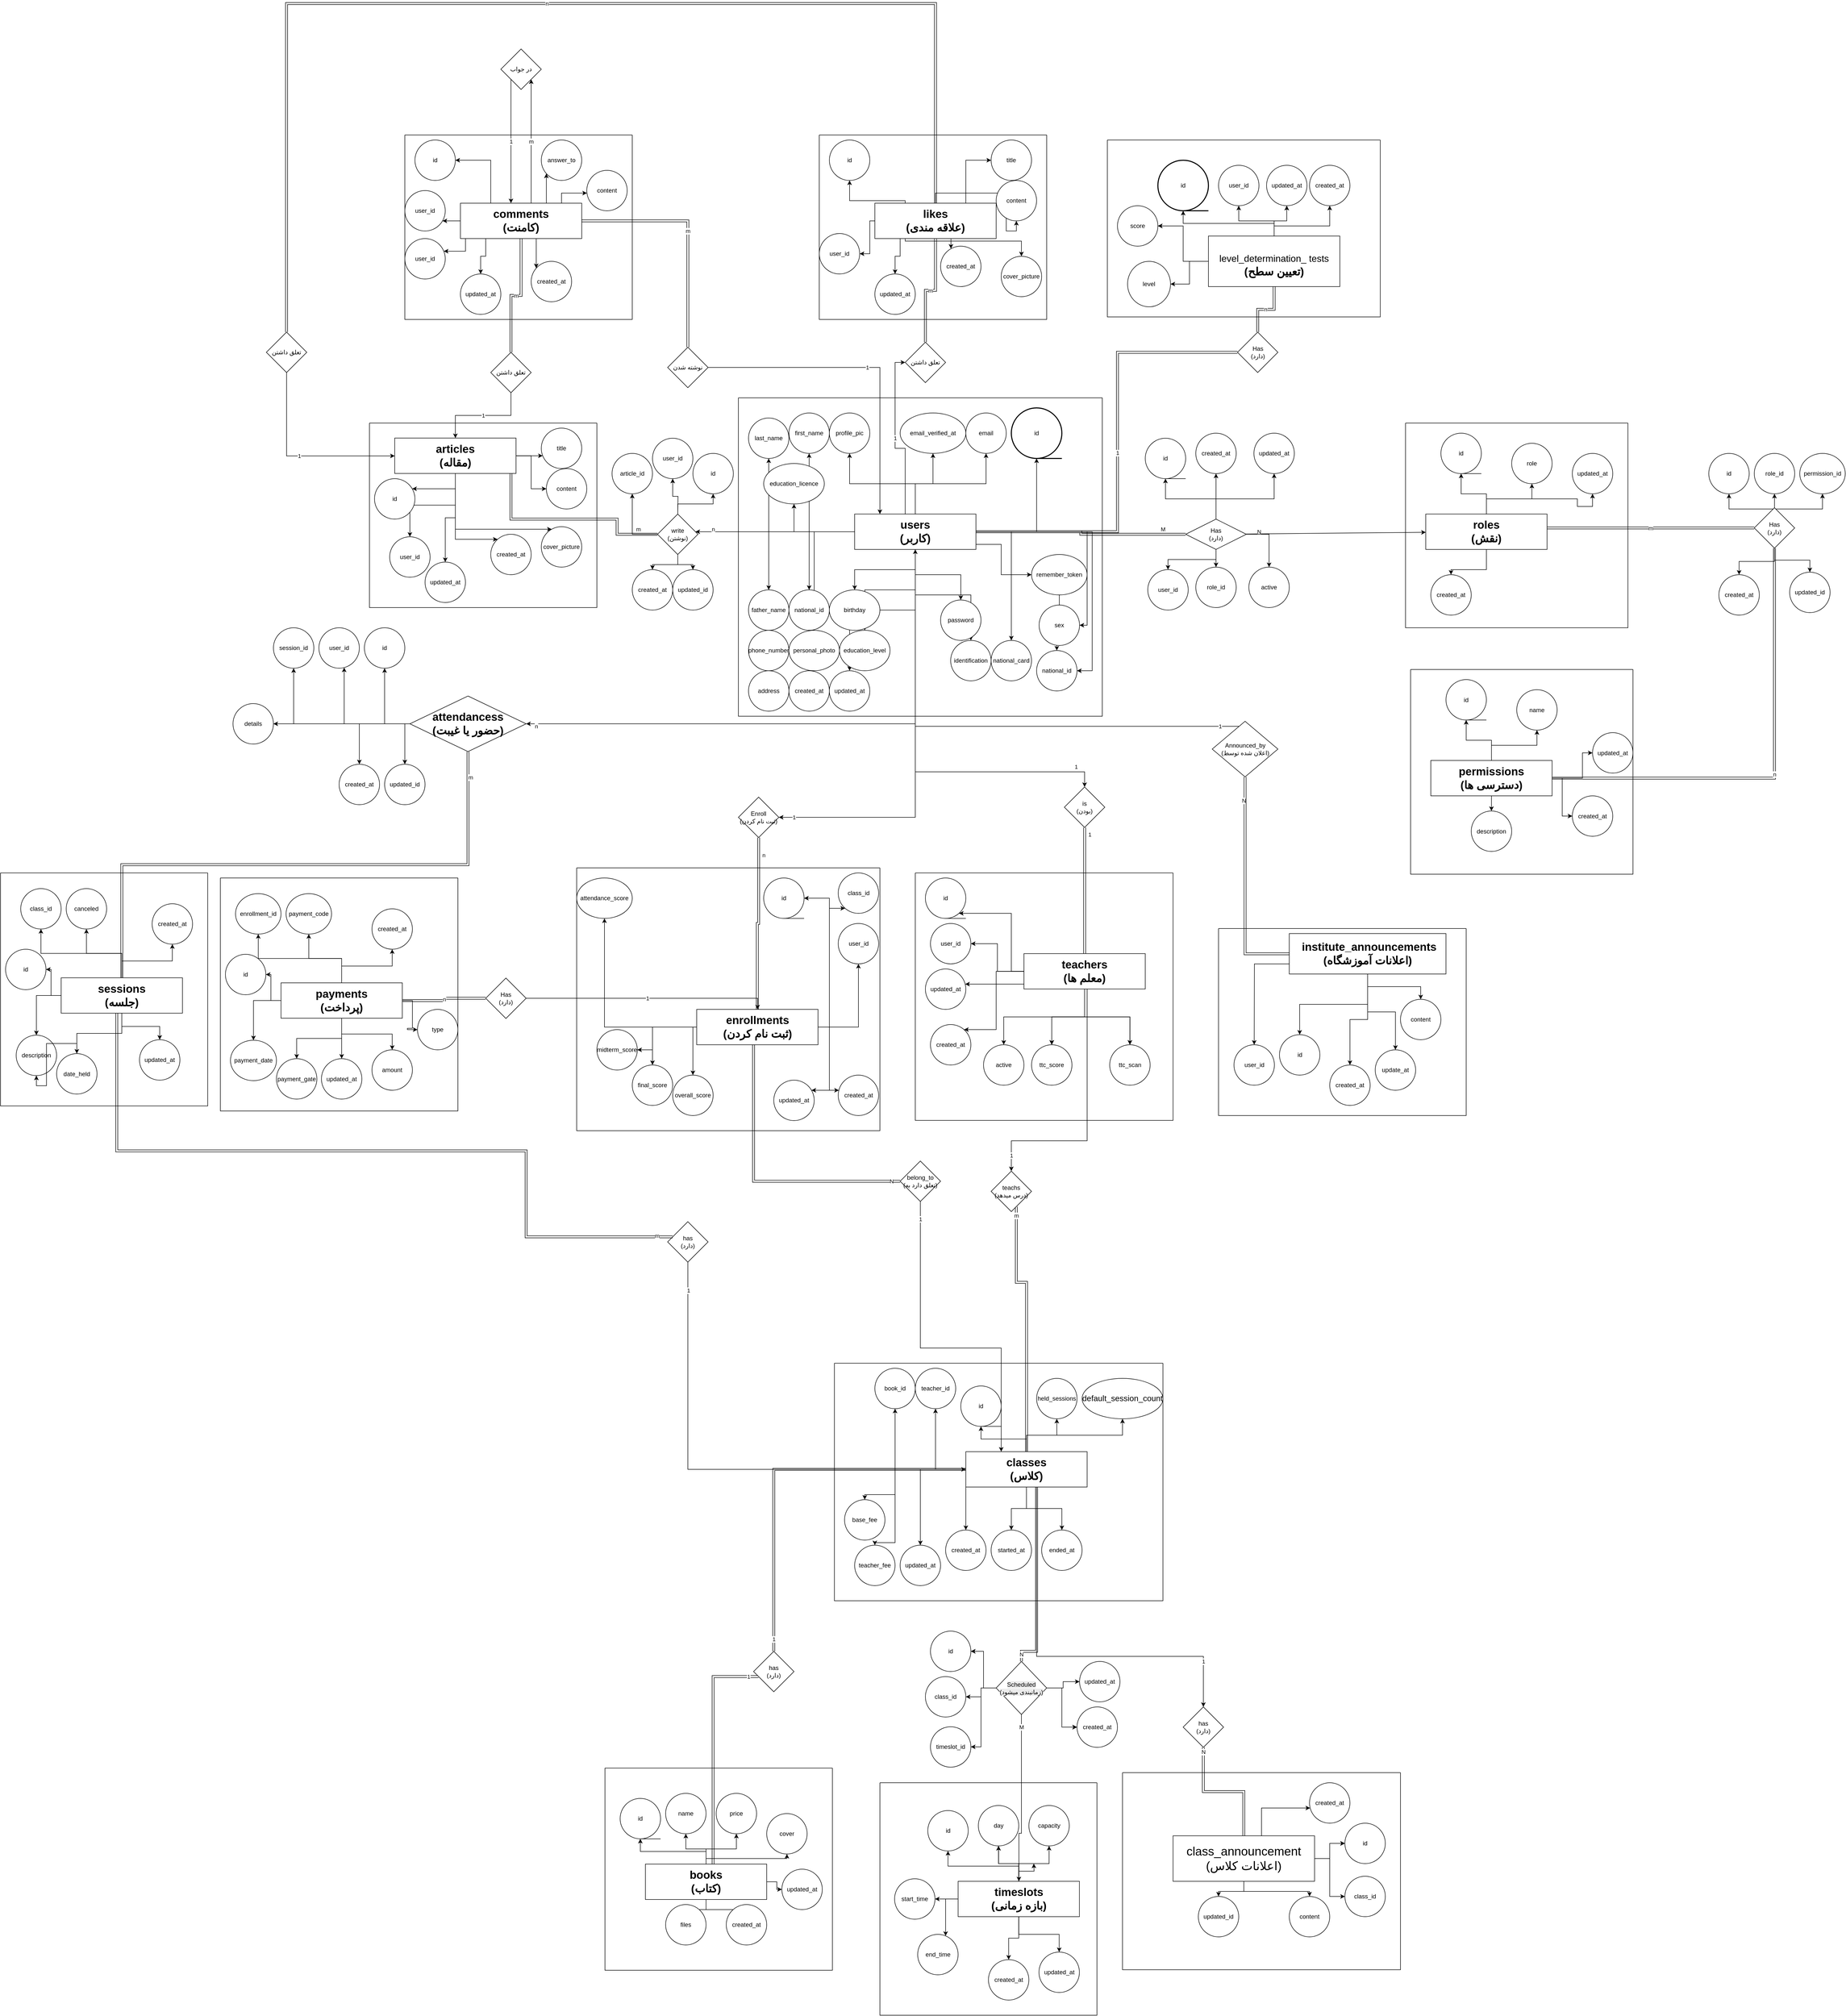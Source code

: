 <mxfile version="27.0.9">
  <diagram name="Page-1" id="tN5K2Nhks3WNrbRtYstL">
    <mxGraphModel dx="-2690" dy="4600" grid="1" gridSize="10" guides="1" tooltips="1" connect="1" arrows="1" fold="1" page="1" pageScale="1" pageWidth="850" pageHeight="1100" math="0" shadow="0">
      <root>
        <mxCell id="0" />
        <mxCell id="1" parent="0" />
        <mxCell id="FoQC7-eRkNToFo1l5HI7-1" value="" style="swimlane;startSize=0;shadow=0;" parent="1" vertex="1">
          <mxGeometry x="11440" y="-170" width="720" height="630" as="geometry" />
        </mxCell>
        <mxCell id="FoQC7-eRkNToFo1l5HI7-2" value="M" style="edgeStyle=orthogonalEdgeStyle;rounded=0;orthogonalLoop=1;jettySize=auto;html=1;shape=link;" parent="FoQC7-eRkNToFo1l5HI7-1" source="FoQC7-eRkNToFo1l5HI7-25" target="FoQC7-eRkNToFo1l5HI7-27" edge="1">
          <mxGeometry x="0.786" y="10" relative="1" as="geometry">
            <mxPoint as="offset" />
          </mxGeometry>
        </mxCell>
        <mxCell id="FoQC7-eRkNToFo1l5HI7-3" value="" style="edgeStyle=orthogonalEdgeStyle;rounded=0;orthogonalLoop=1;jettySize=auto;html=1;" parent="FoQC7-eRkNToFo1l5HI7-1" source="FoQC7-eRkNToFo1l5HI7-25" target="FoQC7-eRkNToFo1l5HI7-49" edge="1">
          <mxGeometry relative="1" as="geometry">
            <mxPoint x="520.0" y="110" as="targetPoint" />
          </mxGeometry>
        </mxCell>
        <mxCell id="FoQC7-eRkNToFo1l5HI7-4" value="" style="edgeStyle=orthogonalEdgeStyle;rounded=0;orthogonalLoop=1;jettySize=auto;html=1;" parent="FoQC7-eRkNToFo1l5HI7-1" source="FoQC7-eRkNToFo1l5HI7-25" target="FoQC7-eRkNToFo1l5HI7-28" edge="1">
          <mxGeometry relative="1" as="geometry" />
        </mxCell>
        <mxCell id="FoQC7-eRkNToFo1l5HI7-5" value="" style="edgeStyle=orthogonalEdgeStyle;rounded=0;orthogonalLoop=1;jettySize=auto;html=1;" parent="FoQC7-eRkNToFo1l5HI7-1" source="FoQC7-eRkNToFo1l5HI7-25" target="FoQC7-eRkNToFo1l5HI7-29" edge="1">
          <mxGeometry relative="1" as="geometry" />
        </mxCell>
        <mxCell id="FoQC7-eRkNToFo1l5HI7-6" value="" style="edgeStyle=orthogonalEdgeStyle;rounded=0;orthogonalLoop=1;jettySize=auto;html=1;" parent="FoQC7-eRkNToFo1l5HI7-1" source="FoQC7-eRkNToFo1l5HI7-25" target="FoQC7-eRkNToFo1l5HI7-30" edge="1">
          <mxGeometry relative="1" as="geometry" />
        </mxCell>
        <mxCell id="FoQC7-eRkNToFo1l5HI7-7" value="" style="edgeStyle=orthogonalEdgeStyle;rounded=0;orthogonalLoop=1;jettySize=auto;html=1;" parent="FoQC7-eRkNToFo1l5HI7-1" source="FoQC7-eRkNToFo1l5HI7-25" target="FoQC7-eRkNToFo1l5HI7-32" edge="1">
          <mxGeometry relative="1" as="geometry">
            <Array as="points">
              <mxPoint x="520" y="290" />
            </Array>
          </mxGeometry>
        </mxCell>
        <mxCell id="FoQC7-eRkNToFo1l5HI7-8" value="" style="edgeStyle=orthogonalEdgeStyle;rounded=0;orthogonalLoop=1;jettySize=auto;html=1;" parent="FoQC7-eRkNToFo1l5HI7-1" source="FoQC7-eRkNToFo1l5HI7-25" target="FoQC7-eRkNToFo1l5HI7-33" edge="1">
          <mxGeometry relative="1" as="geometry">
            <Array as="points">
              <mxPoint x="690" y="265" />
              <mxPoint x="690" y="450" />
            </Array>
          </mxGeometry>
        </mxCell>
        <mxCell id="FoQC7-eRkNToFo1l5HI7-9" value="" style="edgeStyle=orthogonalEdgeStyle;rounded=0;orthogonalLoop=1;jettySize=auto;html=1;" parent="FoQC7-eRkNToFo1l5HI7-1" source="FoQC7-eRkNToFo1l5HI7-25" target="FoQC7-eRkNToFo1l5HI7-34" edge="1">
          <mxGeometry relative="1" as="geometry" />
        </mxCell>
        <mxCell id="FoQC7-eRkNToFo1l5HI7-10" value="" style="edgeStyle=orthogonalEdgeStyle;rounded=0;orthogonalLoop=1;jettySize=auto;html=1;" parent="FoQC7-eRkNToFo1l5HI7-1" source="FoQC7-eRkNToFo1l5HI7-25" target="FoQC7-eRkNToFo1l5HI7-35" edge="1">
          <mxGeometry relative="1" as="geometry" />
        </mxCell>
        <mxCell id="FoQC7-eRkNToFo1l5HI7-11" value="" style="edgeStyle=orthogonalEdgeStyle;rounded=0;orthogonalLoop=1;jettySize=auto;html=1;" parent="FoQC7-eRkNToFo1l5HI7-1" source="FoQC7-eRkNToFo1l5HI7-25" target="FoQC7-eRkNToFo1l5HI7-36" edge="1">
          <mxGeometry relative="1" as="geometry" />
        </mxCell>
        <mxCell id="FoQC7-eRkNToFo1l5HI7-12" value="" style="edgeStyle=orthogonalEdgeStyle;rounded=0;orthogonalLoop=1;jettySize=auto;html=1;" parent="FoQC7-eRkNToFo1l5HI7-1" source="FoQC7-eRkNToFo1l5HI7-25" target="FoQC7-eRkNToFo1l5HI7-37" edge="1">
          <mxGeometry relative="1" as="geometry" />
        </mxCell>
        <mxCell id="FoQC7-eRkNToFo1l5HI7-13" value="" style="edgeStyle=orthogonalEdgeStyle;rounded=0;orthogonalLoop=1;jettySize=auto;html=1;" parent="FoQC7-eRkNToFo1l5HI7-1" source="FoQC7-eRkNToFo1l5HI7-25" target="FoQC7-eRkNToFo1l5HI7-38" edge="1">
          <mxGeometry relative="1" as="geometry" />
        </mxCell>
        <mxCell id="FoQC7-eRkNToFo1l5HI7-14" value="" style="edgeStyle=orthogonalEdgeStyle;rounded=0;orthogonalLoop=1;jettySize=auto;html=1;" parent="FoQC7-eRkNToFo1l5HI7-1" source="FoQC7-eRkNToFo1l5HI7-25" target="FoQC7-eRkNToFo1l5HI7-39" edge="1">
          <mxGeometry relative="1" as="geometry" />
        </mxCell>
        <mxCell id="FoQC7-eRkNToFo1l5HI7-15" value="" style="edgeStyle=orthogonalEdgeStyle;rounded=0;orthogonalLoop=1;jettySize=auto;html=1;" parent="FoQC7-eRkNToFo1l5HI7-1" source="FoQC7-eRkNToFo1l5HI7-25" target="FoQC7-eRkNToFo1l5HI7-40" edge="1">
          <mxGeometry relative="1" as="geometry" />
        </mxCell>
        <mxCell id="FoQC7-eRkNToFo1l5HI7-16" value="" style="edgeStyle=orthogonalEdgeStyle;rounded=0;orthogonalLoop=1;jettySize=auto;html=1;" parent="FoQC7-eRkNToFo1l5HI7-1" source="FoQC7-eRkNToFo1l5HI7-25" target="FoQC7-eRkNToFo1l5HI7-41" edge="1">
          <mxGeometry relative="1" as="geometry" />
        </mxCell>
        <mxCell id="FoQC7-eRkNToFo1l5HI7-17" value="" style="edgeStyle=orthogonalEdgeStyle;rounded=0;orthogonalLoop=1;jettySize=auto;html=1;" parent="FoQC7-eRkNToFo1l5HI7-1" source="FoQC7-eRkNToFo1l5HI7-25" target="FoQC7-eRkNToFo1l5HI7-42" edge="1">
          <mxGeometry relative="1" as="geometry" />
        </mxCell>
        <mxCell id="FoQC7-eRkNToFo1l5HI7-18" value="" style="edgeStyle=orthogonalEdgeStyle;rounded=0;orthogonalLoop=1;jettySize=auto;html=1;" parent="FoQC7-eRkNToFo1l5HI7-1" source="FoQC7-eRkNToFo1l5HI7-25" target="FoQC7-eRkNToFo1l5HI7-43" edge="1">
          <mxGeometry relative="1" as="geometry" />
        </mxCell>
        <mxCell id="FoQC7-eRkNToFo1l5HI7-19" value="" style="edgeStyle=orthogonalEdgeStyle;rounded=0;orthogonalLoop=1;jettySize=auto;html=1;" parent="FoQC7-eRkNToFo1l5HI7-1" source="FoQC7-eRkNToFo1l5HI7-25" target="FoQC7-eRkNToFo1l5HI7-44" edge="1">
          <mxGeometry relative="1" as="geometry" />
        </mxCell>
        <mxCell id="FoQC7-eRkNToFo1l5HI7-20" value="" style="edgeStyle=orthogonalEdgeStyle;rounded=0;orthogonalLoop=1;jettySize=auto;html=1;" parent="FoQC7-eRkNToFo1l5HI7-1" source="FoQC7-eRkNToFo1l5HI7-25" target="FoQC7-eRkNToFo1l5HI7-45" edge="1">
          <mxGeometry relative="1" as="geometry" />
        </mxCell>
        <mxCell id="FoQC7-eRkNToFo1l5HI7-21" value="" style="edgeStyle=orthogonalEdgeStyle;rounded=0;orthogonalLoop=1;jettySize=auto;html=1;" parent="FoQC7-eRkNToFo1l5HI7-1" source="FoQC7-eRkNToFo1l5HI7-25" target="FoQC7-eRkNToFo1l5HI7-46" edge="1">
          <mxGeometry relative="1" as="geometry" />
        </mxCell>
        <mxCell id="FoQC7-eRkNToFo1l5HI7-22" value="" style="edgeStyle=orthogonalEdgeStyle;rounded=0;orthogonalLoop=1;jettySize=auto;html=1;" parent="FoQC7-eRkNToFo1l5HI7-1" source="FoQC7-eRkNToFo1l5HI7-25" target="FoQC7-eRkNToFo1l5HI7-47" edge="1">
          <mxGeometry relative="1" as="geometry" />
        </mxCell>
        <mxCell id="FoQC7-eRkNToFo1l5HI7-23" value="" style="edgeStyle=orthogonalEdgeStyle;rounded=0;orthogonalLoop=1;jettySize=auto;html=1;" parent="FoQC7-eRkNToFo1l5HI7-1" source="FoQC7-eRkNToFo1l5HI7-25" target="FoQC7-eRkNToFo1l5HI7-48" edge="1">
          <mxGeometry relative="1" as="geometry" />
        </mxCell>
        <mxCell id="FoQC7-eRkNToFo1l5HI7-24" style="edgeStyle=orthogonalEdgeStyle;rounded=0;orthogonalLoop=1;jettySize=auto;html=1;" parent="FoQC7-eRkNToFo1l5HI7-1" source="FoQC7-eRkNToFo1l5HI7-25" target="FoQC7-eRkNToFo1l5HI7-51" edge="1">
          <mxGeometry relative="1" as="geometry">
            <Array as="points">
              <mxPoint x="700" y="265" />
              <mxPoint x="700" y="540" />
            </Array>
          </mxGeometry>
        </mxCell>
        <mxCell id="FoQC7-eRkNToFo1l5HI7-25" value="&lt;b&gt;&lt;font style=&quot;font-size: 22px;&quot;&gt;users&lt;/font&gt;&lt;/b&gt;&lt;div&gt;&lt;span style=&quot;font-size: 22px;&quot;&gt;&lt;b&gt;(کاربر)&lt;/b&gt;&lt;/span&gt;&lt;/div&gt;" style="whiteSpace=wrap;html=1;align=center;" parent="FoQC7-eRkNToFo1l5HI7-1" vertex="1">
          <mxGeometry x="230" y="230" width="240" height="70" as="geometry" />
        </mxCell>
        <mxCell id="FoQC7-eRkNToFo1l5HI7-26" style="edgeStyle=orthogonalEdgeStyle;rounded=0;orthogonalLoop=1;jettySize=auto;html=1;" parent="FoQC7-eRkNToFo1l5HI7-1" source="FoQC7-eRkNToFo1l5HI7-27" target="FoQC7-eRkNToFo1l5HI7-50" edge="1">
          <mxGeometry relative="1" as="geometry" />
        </mxCell>
        <mxCell id="FoQC7-eRkNToFo1l5HI7-27" value="Has&lt;div&gt;(دارد&lt;span data-darkreader-inline-color=&quot;&quot; data-darkreader-inline-bgcolor=&quot;&quot; style=&quot;background-color: transparent; color: light-dark(rgb(0, 0, 0), rgb(255, 255, 255)); --darkreader-inline-bgcolor: transparent; --darkreader-inline-color: var(--darkreader-text-000000, #1b1b1a);&quot;&gt;)&lt;/span&gt;&lt;/div&gt;" style="shape=rhombus;perimeter=rhombusPerimeter;whiteSpace=wrap;html=1;align=center;" parent="FoQC7-eRkNToFo1l5HI7-1" vertex="1">
          <mxGeometry x="885" y="240" width="120" height="60" as="geometry" />
        </mxCell>
        <mxCell id="FoQC7-eRkNToFo1l5HI7-28" value="email" style="ellipse;whiteSpace=wrap;html=1;" parent="FoQC7-eRkNToFo1l5HI7-1" vertex="1">
          <mxGeometry x="450" y="30" width="80" height="80" as="geometry" />
        </mxCell>
        <mxCell id="FoQC7-eRkNToFo1l5HI7-29" value="password" style="ellipse;whiteSpace=wrap;html=1;" parent="FoQC7-eRkNToFo1l5HI7-1" vertex="1">
          <mxGeometry x="400" y="400" width="80" height="80" as="geometry" />
        </mxCell>
        <mxCell id="FoQC7-eRkNToFo1l5HI7-30" value="profile_pic" style="ellipse;whiteSpace=wrap;html=1;" parent="FoQC7-eRkNToFo1l5HI7-1" vertex="1">
          <mxGeometry x="180" y="30" width="80" height="80" as="geometry" />
        </mxCell>
        <mxCell id="FoQC7-eRkNToFo1l5HI7-31" value="" style="edgeStyle=orthogonalEdgeStyle;rounded=0;orthogonalLoop=1;jettySize=auto;html=1;" parent="FoQC7-eRkNToFo1l5HI7-1" source="FoQC7-eRkNToFo1l5HI7-32" target="FoQC7-eRkNToFo1l5HI7-51" edge="1">
          <mxGeometry relative="1" as="geometry" />
        </mxCell>
        <mxCell id="FoQC7-eRkNToFo1l5HI7-32" value="remember_token" style="ellipse;whiteSpace=wrap;html=1;" parent="FoQC7-eRkNToFo1l5HI7-1" vertex="1">
          <mxGeometry x="580" y="310" width="110" height="80" as="geometry" />
        </mxCell>
        <mxCell id="FoQC7-eRkNToFo1l5HI7-33" value="sex" style="ellipse;whiteSpace=wrap;html=1;" parent="FoQC7-eRkNToFo1l5HI7-1" vertex="1">
          <mxGeometry x="595" y="410" width="80" height="80" as="geometry" />
        </mxCell>
        <mxCell id="FoQC7-eRkNToFo1l5HI7-34" value="email_verified_at" style="ellipse;whiteSpace=wrap;html=1;" parent="FoQC7-eRkNToFo1l5HI7-1" vertex="1">
          <mxGeometry x="320" y="30" width="130" height="80" as="geometry" />
        </mxCell>
        <mxCell id="FoQC7-eRkNToFo1l5HI7-35" value="first_name" style="ellipse;whiteSpace=wrap;html=1;" parent="FoQC7-eRkNToFo1l5HI7-1" vertex="1">
          <mxGeometry x="100" y="30" width="80" height="80" as="geometry" />
        </mxCell>
        <mxCell id="FoQC7-eRkNToFo1l5HI7-36" value="last_name" style="ellipse;whiteSpace=wrap;html=1;" parent="FoQC7-eRkNToFo1l5HI7-1" vertex="1">
          <mxGeometry x="20" y="40" width="80" height="80" as="geometry" />
        </mxCell>
        <mxCell id="FoQC7-eRkNToFo1l5HI7-37" value="father_name" style="ellipse;whiteSpace=wrap;html=1;" parent="FoQC7-eRkNToFo1l5HI7-1" vertex="1">
          <mxGeometry x="20" y="380" width="80" height="80" as="geometry" />
        </mxCell>
        <mxCell id="FoQC7-eRkNToFo1l5HI7-38" value="national_id" style="ellipse;whiteSpace=wrap;html=1;" parent="FoQC7-eRkNToFo1l5HI7-1" vertex="1">
          <mxGeometry x="100" y="380" width="80" height="80" as="geometry" />
        </mxCell>
        <mxCell id="FoQC7-eRkNToFo1l5HI7-39" value="birthday" style="ellipse;whiteSpace=wrap;html=1;" parent="FoQC7-eRkNToFo1l5HI7-1" vertex="1">
          <mxGeometry x="180" y="380" width="100" height="80" as="geometry" />
        </mxCell>
        <mxCell id="FoQC7-eRkNToFo1l5HI7-40" value="phone_number" style="ellipse;whiteSpace=wrap;html=1;" parent="FoQC7-eRkNToFo1l5HI7-1" vertex="1">
          <mxGeometry x="20" y="460" width="80" height="80" as="geometry" />
        </mxCell>
        <mxCell id="FoQC7-eRkNToFo1l5HI7-41" value="personal_photo" style="ellipse;whiteSpace=wrap;html=1;" parent="FoQC7-eRkNToFo1l5HI7-1" vertex="1">
          <mxGeometry x="100" y="460" width="100" height="80" as="geometry" />
        </mxCell>
        <mxCell id="FoQC7-eRkNToFo1l5HI7-42" value="education_level" style="ellipse;whiteSpace=wrap;html=1;" parent="FoQC7-eRkNToFo1l5HI7-1" vertex="1">
          <mxGeometry x="200" y="460" width="100" height="80" as="geometry" />
        </mxCell>
        <mxCell id="FoQC7-eRkNToFo1l5HI7-43" value="education_licence" style="ellipse;whiteSpace=wrap;html=1;" parent="FoQC7-eRkNToFo1l5HI7-1" vertex="1">
          <mxGeometry x="50" y="130" width="120" height="80" as="geometry" />
        </mxCell>
        <mxCell id="FoQC7-eRkNToFo1l5HI7-44" value="identification" style="ellipse;whiteSpace=wrap;html=1;" parent="FoQC7-eRkNToFo1l5HI7-1" vertex="1">
          <mxGeometry x="420" y="480" width="80" height="80" as="geometry" />
        </mxCell>
        <mxCell id="FoQC7-eRkNToFo1l5HI7-45" value="national_card" style="ellipse;whiteSpace=wrap;html=1;" parent="FoQC7-eRkNToFo1l5HI7-1" vertex="1">
          <mxGeometry x="500" y="480" width="80" height="80" as="geometry" />
        </mxCell>
        <mxCell id="FoQC7-eRkNToFo1l5HI7-46" value="address" style="ellipse;whiteSpace=wrap;html=1;" parent="FoQC7-eRkNToFo1l5HI7-1" vertex="1">
          <mxGeometry x="20" y="540" width="80" height="80" as="geometry" />
        </mxCell>
        <mxCell id="FoQC7-eRkNToFo1l5HI7-47" value="created_at" style="ellipse;whiteSpace=wrap;html=1;" parent="FoQC7-eRkNToFo1l5HI7-1" vertex="1">
          <mxGeometry x="100" y="540" width="80" height="80" as="geometry" />
        </mxCell>
        <mxCell id="FoQC7-eRkNToFo1l5HI7-48" value="updated_at" style="ellipse;whiteSpace=wrap;html=1;" parent="FoQC7-eRkNToFo1l5HI7-1" vertex="1">
          <mxGeometry x="180" y="540" width="80" height="80" as="geometry" />
        </mxCell>
        <mxCell id="FoQC7-eRkNToFo1l5HI7-49" value="id" style="strokeWidth=2;html=1;shape=mxgraph.flowchart.sequential_data;whiteSpace=wrap;" parent="FoQC7-eRkNToFo1l5HI7-1" vertex="1">
          <mxGeometry x="540" y="20" width="100" height="100" as="geometry" />
        </mxCell>
        <mxCell id="FoQC7-eRkNToFo1l5HI7-50" value="id" style="shape=tapeData;whiteSpace=wrap;html=1;perimeter=ellipsePerimeter;" parent="FoQC7-eRkNToFo1l5HI7-1" vertex="1">
          <mxGeometry x="805" y="80" width="80" height="80" as="geometry" />
        </mxCell>
        <mxCell id="FoQC7-eRkNToFo1l5HI7-51" value="national_id" style="ellipse;whiteSpace=wrap;html=1;" parent="FoQC7-eRkNToFo1l5HI7-1" vertex="1">
          <mxGeometry x="590" y="500" width="80" height="80" as="geometry" />
        </mxCell>
        <mxCell id="FoQC7-eRkNToFo1l5HI7-52" value="" style="swimlane;startSize=0;" parent="1" vertex="1">
          <mxGeometry x="12760" y="-120" width="440" height="405" as="geometry" />
        </mxCell>
        <mxCell id="FoQC7-eRkNToFo1l5HI7-53" value="created_at" style="ellipse;whiteSpace=wrap;html=1;" parent="FoQC7-eRkNToFo1l5HI7-52" vertex="1">
          <mxGeometry x="50" y="300" width="80" height="80" as="geometry" />
        </mxCell>
        <mxCell id="FoQC7-eRkNToFo1l5HI7-54" value="updated_at" style="ellipse;whiteSpace=wrap;html=1;" parent="FoQC7-eRkNToFo1l5HI7-52" vertex="1">
          <mxGeometry x="330" y="60" width="80" height="80" as="geometry" />
        </mxCell>
        <mxCell id="FoQC7-eRkNToFo1l5HI7-55" value="id" style="shape=tapeData;whiteSpace=wrap;html=1;perimeter=ellipsePerimeter;" parent="FoQC7-eRkNToFo1l5HI7-52" vertex="1">
          <mxGeometry x="70" y="20" width="80" height="80" as="geometry" />
        </mxCell>
        <mxCell id="FoQC7-eRkNToFo1l5HI7-56" value="role" style="ellipse;whiteSpace=wrap;html=1;" parent="FoQC7-eRkNToFo1l5HI7-52" vertex="1">
          <mxGeometry x="210" y="40" width="80" height="80" as="geometry" />
        </mxCell>
        <mxCell id="FoQC7-eRkNToFo1l5HI7-57" value="" style="edgeStyle=orthogonalEdgeStyle;rounded=0;orthogonalLoop=1;jettySize=auto;html=1;" parent="FoQC7-eRkNToFo1l5HI7-52" source="FoQC7-eRkNToFo1l5HI7-61" target="FoQC7-eRkNToFo1l5HI7-55" edge="1">
          <mxGeometry relative="1" as="geometry">
            <mxPoint x="60.0" y="160" as="targetPoint" />
          </mxGeometry>
        </mxCell>
        <mxCell id="FoQC7-eRkNToFo1l5HI7-58" value="" style="edgeStyle=orthogonalEdgeStyle;rounded=0;orthogonalLoop=1;jettySize=auto;html=1;" parent="FoQC7-eRkNToFo1l5HI7-52" source="FoQC7-eRkNToFo1l5HI7-61" target="FoQC7-eRkNToFo1l5HI7-56" edge="1">
          <mxGeometry relative="1" as="geometry" />
        </mxCell>
        <mxCell id="FoQC7-eRkNToFo1l5HI7-59" value="" style="edgeStyle=orthogonalEdgeStyle;rounded=0;orthogonalLoop=1;jettySize=auto;html=1;" parent="FoQC7-eRkNToFo1l5HI7-52" source="FoQC7-eRkNToFo1l5HI7-61" target="FoQC7-eRkNToFo1l5HI7-53" edge="1">
          <mxGeometry relative="1" as="geometry">
            <Array as="points">
              <mxPoint x="160" y="290" />
              <mxPoint x="90" y="290" />
            </Array>
          </mxGeometry>
        </mxCell>
        <mxCell id="FoQC7-eRkNToFo1l5HI7-60" value="" style="edgeStyle=orthogonalEdgeStyle;rounded=0;orthogonalLoop=1;jettySize=auto;html=1;" parent="FoQC7-eRkNToFo1l5HI7-52" source="FoQC7-eRkNToFo1l5HI7-61" target="FoQC7-eRkNToFo1l5HI7-54" edge="1">
          <mxGeometry relative="1" as="geometry">
            <Array as="points">
              <mxPoint x="160" y="150" />
              <mxPoint x="340" y="150" />
              <mxPoint x="340" y="165" />
              <mxPoint x="370" y="165" />
            </Array>
          </mxGeometry>
        </mxCell>
        <mxCell id="FoQC7-eRkNToFo1l5HI7-61" value="&lt;b&gt;&lt;font style=&quot;font-size: 22px;&quot;&gt;roles&lt;/font&gt;&lt;/b&gt;&lt;div&gt;&lt;b&gt;&lt;font style=&quot;font-size: 22px;&quot;&gt;(نقش)&lt;/font&gt;&lt;/b&gt;&lt;/div&gt;" style="whiteSpace=wrap;html=1;align=center;" parent="FoQC7-eRkNToFo1l5HI7-52" vertex="1">
          <mxGeometry x="40" y="180" width="240" height="70" as="geometry" />
        </mxCell>
        <mxCell id="FoQC7-eRkNToFo1l5HI7-62" value="N" style="rounded=0;orthogonalLoop=1;jettySize=auto;html=1;" parent="1" source="FoQC7-eRkNToFo1l5HI7-27" target="FoQC7-eRkNToFo1l5HI7-61" edge="1">
          <mxGeometry x="-0.853" y="4" relative="1" as="geometry">
            <mxPoint as="offset" />
          </mxGeometry>
        </mxCell>
        <mxCell id="FoQC7-eRkNToFo1l5HI7-63" value="" style="swimlane;startSize=0;" parent="1" vertex="1">
          <mxGeometry x="11790" y="770" width="510" height="489.66" as="geometry" />
        </mxCell>
        <mxCell id="FoQC7-eRkNToFo1l5HI7-64" value="" style="edgeStyle=orthogonalEdgeStyle;rounded=0;orthogonalLoop=1;jettySize=auto;html=1;" parent="FoQC7-eRkNToFo1l5HI7-63" source="FoQC7-eRkNToFo1l5HI7-74" target="FoQC7-eRkNToFo1l5HI7-81" edge="1">
          <mxGeometry relative="1" as="geometry">
            <Array as="points">
              <mxPoint x="190" y="195" />
              <mxPoint x="190" y="80" />
            </Array>
            <mxPoint x="114.641" y="80" as="targetPoint" />
          </mxGeometry>
        </mxCell>
        <mxCell id="FoQC7-eRkNToFo1l5HI7-65" value="" style="edgeStyle=orthogonalEdgeStyle;rounded=0;orthogonalLoop=1;jettySize=auto;html=1;" parent="FoQC7-eRkNToFo1l5HI7-63" source="FoQC7-eRkNToFo1l5HI7-74" target="FoQC7-eRkNToFo1l5HI7-75" edge="1">
          <mxGeometry relative="1" as="geometry" />
        </mxCell>
        <mxCell id="FoQC7-eRkNToFo1l5HI7-66" value="" style="edgeStyle=orthogonalEdgeStyle;rounded=0;orthogonalLoop=1;jettySize=auto;html=1;" parent="FoQC7-eRkNToFo1l5HI7-63" source="FoQC7-eRkNToFo1l5HI7-74" target="FoQC7-eRkNToFo1l5HI7-76" edge="1">
          <mxGeometry relative="1" as="geometry">
            <Array as="points">
              <mxPoint x="160" y="195" />
              <mxPoint x="160" y="310" />
            </Array>
          </mxGeometry>
        </mxCell>
        <mxCell id="FoQC7-eRkNToFo1l5HI7-67" value="" style="edgeStyle=orthogonalEdgeStyle;rounded=0;orthogonalLoop=1;jettySize=auto;html=1;" parent="FoQC7-eRkNToFo1l5HI7-63" source="FoQC7-eRkNToFo1l5HI7-74" target="FoQC7-eRkNToFo1l5HI7-77" edge="1">
          <mxGeometry relative="1" as="geometry">
            <Array as="points">
              <mxPoint x="150" y="220" />
              <mxPoint x="150" y="220" />
            </Array>
          </mxGeometry>
        </mxCell>
        <mxCell id="FoQC7-eRkNToFo1l5HI7-68" value="" style="edgeStyle=orthogonalEdgeStyle;rounded=0;orthogonalLoop=1;jettySize=auto;html=1;" parent="FoQC7-eRkNToFo1l5HI7-63" source="FoQC7-eRkNToFo1l5HI7-74" target="FoQC7-eRkNToFo1l5HI7-78" edge="1">
          <mxGeometry relative="1" as="geometry" />
        </mxCell>
        <mxCell id="FoQC7-eRkNToFo1l5HI7-69" value="" style="edgeStyle=orthogonalEdgeStyle;rounded=0;orthogonalLoop=1;jettySize=auto;html=1;" parent="FoQC7-eRkNToFo1l5HI7-63" source="FoQC7-eRkNToFo1l5HI7-74" target="FoQC7-eRkNToFo1l5HI7-79" edge="1">
          <mxGeometry relative="1" as="geometry" />
        </mxCell>
        <mxCell id="FoQC7-eRkNToFo1l5HI7-70" value="" style="edgeStyle=orthogonalEdgeStyle;rounded=0;orthogonalLoop=1;jettySize=auto;html=1;" parent="FoQC7-eRkNToFo1l5HI7-63" source="FoQC7-eRkNToFo1l5HI7-74" target="FoQC7-eRkNToFo1l5HI7-79" edge="1">
          <mxGeometry relative="1" as="geometry" />
        </mxCell>
        <mxCell id="FoQC7-eRkNToFo1l5HI7-71" value="" style="edgeStyle=orthogonalEdgeStyle;rounded=0;orthogonalLoop=1;jettySize=auto;html=1;" parent="FoQC7-eRkNToFo1l5HI7-63" source="FoQC7-eRkNToFo1l5HI7-74" target="FoQC7-eRkNToFo1l5HI7-80" edge="1">
          <mxGeometry relative="1" as="geometry" />
        </mxCell>
        <mxCell id="FoQC7-eRkNToFo1l5HI7-72" value="" style="edgeStyle=orthogonalEdgeStyle;rounded=0;orthogonalLoop=1;jettySize=auto;html=1;" parent="FoQC7-eRkNToFo1l5HI7-63" source="FoQC7-eRkNToFo1l5HI7-74" target="FoQC7-eRkNToFo1l5HI7-80" edge="1">
          <mxGeometry relative="1" as="geometry" />
        </mxCell>
        <mxCell id="FoQC7-eRkNToFo1l5HI7-73" value="" style="edgeStyle=orthogonalEdgeStyle;rounded=0;orthogonalLoop=1;jettySize=auto;html=1;" parent="FoQC7-eRkNToFo1l5HI7-63" source="FoQC7-eRkNToFo1l5HI7-74" target="FoQC7-eRkNToFo1l5HI7-79" edge="1">
          <mxGeometry relative="1" as="geometry" />
        </mxCell>
        <mxCell id="FoQC7-eRkNToFo1l5HI7-74" value="&lt;span style=&quot;font-size: 22px;&quot;&gt;&lt;b&gt;teachers&lt;/b&gt;&lt;/span&gt;&lt;div&gt;&lt;span style=&quot;font-size: 22px;&quot;&gt;&lt;b&gt;(معلم ها)&lt;/b&gt;&lt;/span&gt;&lt;/div&gt;" style="whiteSpace=wrap;html=1;align=center;" parent="FoQC7-eRkNToFo1l5HI7-63" vertex="1">
          <mxGeometry x="215" y="159.66" width="240" height="70" as="geometry" />
        </mxCell>
        <mxCell id="FoQC7-eRkNToFo1l5HI7-75" value="user_id" style="ellipse;whiteSpace=wrap;html=1;" parent="FoQC7-eRkNToFo1l5HI7-63" vertex="1">
          <mxGeometry x="30" y="100.0" width="80" height="80" as="geometry" />
        </mxCell>
        <mxCell id="FoQC7-eRkNToFo1l5HI7-76" value="created_at" style="ellipse;whiteSpace=wrap;html=1;" parent="FoQC7-eRkNToFo1l5HI7-63" vertex="1">
          <mxGeometry x="30" y="300.0" width="80" height="80" as="geometry" />
        </mxCell>
        <mxCell id="FoQC7-eRkNToFo1l5HI7-77" value="updated_at" style="ellipse;whiteSpace=wrap;html=1;" parent="FoQC7-eRkNToFo1l5HI7-63" vertex="1">
          <mxGeometry x="20" y="190.0" width="80" height="80" as="geometry" />
        </mxCell>
        <mxCell id="FoQC7-eRkNToFo1l5HI7-78" value="active" style="ellipse;whiteSpace=wrap;html=1;" parent="FoQC7-eRkNToFo1l5HI7-63" vertex="1">
          <mxGeometry x="135" y="340.0" width="80" height="80" as="geometry" />
        </mxCell>
        <mxCell id="FoQC7-eRkNToFo1l5HI7-79" value="ttc_score" style="ellipse;whiteSpace=wrap;html=1;" parent="FoQC7-eRkNToFo1l5HI7-63" vertex="1">
          <mxGeometry x="230" y="340.0" width="80" height="80" as="geometry" />
        </mxCell>
        <mxCell id="FoQC7-eRkNToFo1l5HI7-80" value="ttc_scan" style="ellipse;whiteSpace=wrap;html=1;" parent="FoQC7-eRkNToFo1l5HI7-63" vertex="1">
          <mxGeometry x="384.66" y="340.0" width="80" height="80" as="geometry" />
        </mxCell>
        <mxCell id="FoQC7-eRkNToFo1l5HI7-81" value="id" style="shape=tapeData;whiteSpace=wrap;html=1;perimeter=ellipsePerimeter;" parent="FoQC7-eRkNToFo1l5HI7-63" vertex="1">
          <mxGeometry x="20" y="10" width="80" height="80" as="geometry" />
        </mxCell>
        <mxCell id="FoQC7-eRkNToFo1l5HI7-82" value="" style="swimlane;startSize=0;" parent="1" vertex="1">
          <mxGeometry x="11176" y="2541" width="450" height="400" as="geometry" />
        </mxCell>
        <mxCell id="FoQC7-eRkNToFo1l5HI7-83" value="" style="edgeStyle=orthogonalEdgeStyle;rounded=0;orthogonalLoop=1;jettySize=auto;html=1;" parent="FoQC7-eRkNToFo1l5HI7-82" source="FoQC7-eRkNToFo1l5HI7-90" target="FoQC7-eRkNToFo1l5HI7-97" edge="1">
          <mxGeometry relative="1" as="geometry">
            <mxPoint x="70.0" y="140" as="targetPoint" />
          </mxGeometry>
        </mxCell>
        <mxCell id="FoQC7-eRkNToFo1l5HI7-84" value="" style="edgeStyle=orthogonalEdgeStyle;rounded=0;orthogonalLoop=1;jettySize=auto;html=1;" parent="FoQC7-eRkNToFo1l5HI7-82" source="FoQC7-eRkNToFo1l5HI7-90" target="FoQC7-eRkNToFo1l5HI7-91" edge="1">
          <mxGeometry relative="1" as="geometry" />
        </mxCell>
        <mxCell id="FoQC7-eRkNToFo1l5HI7-85" value="" style="edgeStyle=orthogonalEdgeStyle;rounded=0;orthogonalLoop=1;jettySize=auto;html=1;" parent="FoQC7-eRkNToFo1l5HI7-82" source="FoQC7-eRkNToFo1l5HI7-90" target="FoQC7-eRkNToFo1l5HI7-92" edge="1">
          <mxGeometry relative="1" as="geometry" />
        </mxCell>
        <mxCell id="FoQC7-eRkNToFo1l5HI7-86" value="" style="edgeStyle=orthogonalEdgeStyle;rounded=0;orthogonalLoop=1;jettySize=auto;html=1;" parent="FoQC7-eRkNToFo1l5HI7-82" source="FoQC7-eRkNToFo1l5HI7-90" target="FoQC7-eRkNToFo1l5HI7-93" edge="1">
          <mxGeometry relative="1" as="geometry">
            <Array as="points">
              <mxPoint x="200" y="179" />
              <mxPoint x="360" y="179" />
            </Array>
          </mxGeometry>
        </mxCell>
        <mxCell id="FoQC7-eRkNToFo1l5HI7-87" value="" style="edgeStyle=orthogonalEdgeStyle;rounded=0;orthogonalLoop=1;jettySize=auto;html=1;" parent="FoQC7-eRkNToFo1l5HI7-82" source="FoQC7-eRkNToFo1l5HI7-90" target="FoQC7-eRkNToFo1l5HI7-94" edge="1">
          <mxGeometry relative="1" as="geometry" />
        </mxCell>
        <mxCell id="FoQC7-eRkNToFo1l5HI7-88" value="" style="edgeStyle=orthogonalEdgeStyle;rounded=0;orthogonalLoop=1;jettySize=auto;html=1;" parent="FoQC7-eRkNToFo1l5HI7-82" source="FoQC7-eRkNToFo1l5HI7-90" target="FoQC7-eRkNToFo1l5HI7-95" edge="1">
          <mxGeometry relative="1" as="geometry" />
        </mxCell>
        <mxCell id="FoQC7-eRkNToFo1l5HI7-89" value="" style="edgeStyle=orthogonalEdgeStyle;rounded=0;orthogonalLoop=1;jettySize=auto;html=1;" parent="FoQC7-eRkNToFo1l5HI7-82" source="FoQC7-eRkNToFo1l5HI7-90" target="FoQC7-eRkNToFo1l5HI7-96" edge="1">
          <mxGeometry relative="1" as="geometry" />
        </mxCell>
        <mxCell id="FoQC7-eRkNToFo1l5HI7-90" value="&lt;span style=&quot;font-size: 22px;&quot;&gt;&lt;b&gt;books&lt;/b&gt;&lt;/span&gt;&lt;div&gt;&lt;span style=&quot;font-size: 22px;&quot;&gt;&lt;b&gt;(کتاب)&lt;/b&gt;&lt;/span&gt;&lt;/div&gt;" style="whiteSpace=wrap;html=1;align=center;" parent="FoQC7-eRkNToFo1l5HI7-82" vertex="1">
          <mxGeometry x="80" y="190" width="240" height="70" as="geometry" />
        </mxCell>
        <mxCell id="FoQC7-eRkNToFo1l5HI7-91" value="name" style="ellipse;whiteSpace=wrap;html=1;" parent="FoQC7-eRkNToFo1l5HI7-82" vertex="1">
          <mxGeometry x="120" y="50" width="80" height="80" as="geometry" />
        </mxCell>
        <mxCell id="FoQC7-eRkNToFo1l5HI7-92" value="price" style="ellipse;whiteSpace=wrap;html=1;" parent="FoQC7-eRkNToFo1l5HI7-82" vertex="1">
          <mxGeometry x="220" y="50" width="80" height="80" as="geometry" />
        </mxCell>
        <mxCell id="FoQC7-eRkNToFo1l5HI7-93" value="cover" style="ellipse;whiteSpace=wrap;html=1;" parent="FoQC7-eRkNToFo1l5HI7-82" vertex="1">
          <mxGeometry x="320" y="90" width="80" height="80" as="geometry" />
        </mxCell>
        <mxCell id="FoQC7-eRkNToFo1l5HI7-94" value="files" style="ellipse;whiteSpace=wrap;html=1;" parent="FoQC7-eRkNToFo1l5HI7-82" vertex="1">
          <mxGeometry x="120" y="270" width="80" height="80" as="geometry" />
        </mxCell>
        <mxCell id="FoQC7-eRkNToFo1l5HI7-95" value="created_at" style="ellipse;whiteSpace=wrap;html=1;" parent="FoQC7-eRkNToFo1l5HI7-82" vertex="1">
          <mxGeometry x="240" y="270" width="80" height="80" as="geometry" />
        </mxCell>
        <mxCell id="FoQC7-eRkNToFo1l5HI7-96" value="updated_at" style="ellipse;whiteSpace=wrap;html=1;" parent="FoQC7-eRkNToFo1l5HI7-82" vertex="1">
          <mxGeometry x="350" y="200" width="80" height="80" as="geometry" />
        </mxCell>
        <mxCell id="FoQC7-eRkNToFo1l5HI7-97" value="id" style="shape=tapeData;whiteSpace=wrap;html=1;perimeter=ellipsePerimeter;" parent="FoQC7-eRkNToFo1l5HI7-82" vertex="1">
          <mxGeometry x="30" y="60" width="80" height="80" as="geometry" />
        </mxCell>
        <mxCell id="FoQC7-eRkNToFo1l5HI7-98" value="" style="swimlane;startSize=0;" parent="1" vertex="1">
          <mxGeometry x="11630" y="1740" width="650" height="470" as="geometry" />
        </mxCell>
        <mxCell id="FoQC7-eRkNToFo1l5HI7-99" value="" style="edgeStyle=orthogonalEdgeStyle;rounded=0;orthogonalLoop=1;jettySize=auto;html=1;" parent="FoQC7-eRkNToFo1l5HI7-98" source="FoQC7-eRkNToFo1l5HI7-110" target="FoQC7-eRkNToFo1l5HI7-121" edge="1">
          <mxGeometry relative="1" as="geometry">
            <mxPoint x="210.0" y="135" as="targetPoint" />
          </mxGeometry>
        </mxCell>
        <mxCell id="FoQC7-eRkNToFo1l5HI7-100" value="" style="edgeStyle=orthogonalEdgeStyle;rounded=0;orthogonalLoop=1;jettySize=auto;html=1;" parent="FoQC7-eRkNToFo1l5HI7-98" source="FoQC7-eRkNToFo1l5HI7-110" target="FoQC7-eRkNToFo1l5HI7-111" edge="1">
          <mxGeometry relative="1" as="geometry" />
        </mxCell>
        <mxCell id="FoQC7-eRkNToFo1l5HI7-101" value="" style="edgeStyle=orthogonalEdgeStyle;rounded=0;orthogonalLoop=1;jettySize=auto;html=1;" parent="FoQC7-eRkNToFo1l5HI7-98" source="FoQC7-eRkNToFo1l5HI7-110" target="FoQC7-eRkNToFo1l5HI7-112" edge="1">
          <mxGeometry relative="1" as="geometry">
            <Array as="points">
              <mxPoint x="120" y="210" />
              <mxPoint x="120" y="165" />
            </Array>
          </mxGeometry>
        </mxCell>
        <mxCell id="FoQC7-eRkNToFo1l5HI7-102" value="" style="edgeStyle=orthogonalEdgeStyle;rounded=0;orthogonalLoop=1;jettySize=auto;html=1;" parent="FoQC7-eRkNToFo1l5HI7-98" source="FoQC7-eRkNToFo1l5HI7-110" target="FoQC7-eRkNToFo1l5HI7-113" edge="1">
          <mxGeometry relative="1" as="geometry">
            <Array as="points">
              <mxPoint x="120" y="210" />
              <mxPoint x="120" y="260" />
            </Array>
          </mxGeometry>
        </mxCell>
        <mxCell id="FoQC7-eRkNToFo1l5HI7-103" value="" style="edgeStyle=orthogonalEdgeStyle;rounded=0;orthogonalLoop=1;jettySize=auto;html=1;" parent="FoQC7-eRkNToFo1l5HI7-98" source="FoQC7-eRkNToFo1l5HI7-110" target="FoQC7-eRkNToFo1l5HI7-114" edge="1">
          <mxGeometry relative="1" as="geometry">
            <Array as="points">
              <mxPoint x="120" y="210" />
              <mxPoint x="120" y="355" />
            </Array>
          </mxGeometry>
        </mxCell>
        <mxCell id="FoQC7-eRkNToFo1l5HI7-104" value="" style="edgeStyle=orthogonalEdgeStyle;rounded=0;orthogonalLoop=1;jettySize=auto;html=1;" parent="FoQC7-eRkNToFo1l5HI7-98" source="FoQC7-eRkNToFo1l5HI7-110" target="FoQC7-eRkNToFo1l5HI7-115" edge="1">
          <mxGeometry relative="1" as="geometry" />
        </mxCell>
        <mxCell id="FoQC7-eRkNToFo1l5HI7-105" value="" style="edgeStyle=orthogonalEdgeStyle;rounded=0;orthogonalLoop=1;jettySize=auto;html=1;" parent="FoQC7-eRkNToFo1l5HI7-98" source="FoQC7-eRkNToFo1l5HI7-110" target="FoQC7-eRkNToFo1l5HI7-116" edge="1">
          <mxGeometry relative="1" as="geometry" />
        </mxCell>
        <mxCell id="FoQC7-eRkNToFo1l5HI7-106" value="" style="edgeStyle=orthogonalEdgeStyle;rounded=0;orthogonalLoop=1;jettySize=auto;html=1;" parent="FoQC7-eRkNToFo1l5HI7-98" source="FoQC7-eRkNToFo1l5HI7-110" target="FoQC7-eRkNToFo1l5HI7-117" edge="1">
          <mxGeometry relative="1" as="geometry" />
        </mxCell>
        <mxCell id="FoQC7-eRkNToFo1l5HI7-107" value="" style="edgeStyle=orthogonalEdgeStyle;rounded=0;orthogonalLoop=1;jettySize=auto;html=1;" parent="FoQC7-eRkNToFo1l5HI7-98" source="FoQC7-eRkNToFo1l5HI7-110" target="FoQC7-eRkNToFo1l5HI7-118" edge="1">
          <mxGeometry relative="1" as="geometry" />
        </mxCell>
        <mxCell id="FoQC7-eRkNToFo1l5HI7-108" value="" style="edgeStyle=orthogonalEdgeStyle;rounded=0;orthogonalLoop=1;jettySize=auto;html=1;" parent="FoQC7-eRkNToFo1l5HI7-98" source="FoQC7-eRkNToFo1l5HI7-110" target="FoQC7-eRkNToFo1l5HI7-119" edge="1">
          <mxGeometry relative="1" as="geometry">
            <Array as="points">
              <mxPoint x="260" y="270" />
              <mxPoint x="260" y="270" />
            </Array>
          </mxGeometry>
        </mxCell>
        <mxCell id="FoQC7-eRkNToFo1l5HI7-109" value="" style="edgeStyle=orthogonalEdgeStyle;rounded=0;orthogonalLoop=1;jettySize=auto;html=1;" parent="FoQC7-eRkNToFo1l5HI7-98" source="FoQC7-eRkNToFo1l5HI7-110" target="FoQC7-eRkNToFo1l5HI7-120" edge="1">
          <mxGeometry relative="1" as="geometry" />
        </mxCell>
        <mxCell id="FoQC7-eRkNToFo1l5HI7-110" value="&lt;span style=&quot;font-size: 22px;&quot;&gt;&lt;b&gt;classes&lt;/b&gt;&lt;/span&gt;&lt;div&gt;&lt;span style=&quot;font-size: 22px;&quot;&gt;&lt;b&gt;(کلاس)&lt;/b&gt;&lt;/span&gt;&lt;/div&gt;" style="whiteSpace=wrap;html=1;align=center;" parent="FoQC7-eRkNToFo1l5HI7-98" vertex="1">
          <mxGeometry x="260" y="175" width="240" height="70" as="geometry" />
        </mxCell>
        <mxCell id="FoQC7-eRkNToFo1l5HI7-111" value="teacher_id" style="ellipse;whiteSpace=wrap;html=1;" parent="FoQC7-eRkNToFo1l5HI7-98" vertex="1">
          <mxGeometry x="160" y="10" width="80" height="80" as="geometry" />
        </mxCell>
        <mxCell id="FoQC7-eRkNToFo1l5HI7-112" value="book_id" style="ellipse;whiteSpace=wrap;html=1;" parent="FoQC7-eRkNToFo1l5HI7-98" vertex="1">
          <mxGeometry x="80" y="10" width="80" height="80" as="geometry" />
        </mxCell>
        <mxCell id="FoQC7-eRkNToFo1l5HI7-113" value="base_fee" style="ellipse;whiteSpace=wrap;html=1;" parent="FoQC7-eRkNToFo1l5HI7-98" vertex="1">
          <mxGeometry x="20" y="270" width="80" height="80" as="geometry" />
        </mxCell>
        <mxCell id="FoQC7-eRkNToFo1l5HI7-114" value="teacher_fee" style="ellipse;whiteSpace=wrap;html=1;" parent="FoQC7-eRkNToFo1l5HI7-98" vertex="1">
          <mxGeometry x="40" y="360" width="80" height="80" as="geometry" />
        </mxCell>
        <mxCell id="FoQC7-eRkNToFo1l5HI7-115" value="held_sessions" style="ellipse;whiteSpace=wrap;html=1;" parent="FoQC7-eRkNToFo1l5HI7-98" vertex="1">
          <mxGeometry x="400" y="30" width="80" height="80" as="geometry" />
        </mxCell>
        <mxCell id="FoQC7-eRkNToFo1l5HI7-116" value="&lt;span style=&quot;font-size: 12pt; line-height: 115%; font-family: &amp;quot;Liberation Sans&amp;quot;, serif;&quot;&gt;default_session_count&lt;/span&gt;" style="ellipse;whiteSpace=wrap;html=1;" parent="FoQC7-eRkNToFo1l5HI7-98" vertex="1">
          <mxGeometry x="490" y="30" width="160" height="80" as="geometry" />
        </mxCell>
        <mxCell id="FoQC7-eRkNToFo1l5HI7-117" value="started_at" style="ellipse;whiteSpace=wrap;html=1;" parent="FoQC7-eRkNToFo1l5HI7-98" vertex="1">
          <mxGeometry x="310" y="330" width="80" height="80" as="geometry" />
        </mxCell>
        <mxCell id="FoQC7-eRkNToFo1l5HI7-118" value="ended_at" style="ellipse;whiteSpace=wrap;html=1;" parent="FoQC7-eRkNToFo1l5HI7-98" vertex="1">
          <mxGeometry x="410" y="330" width="80" height="80" as="geometry" />
        </mxCell>
        <mxCell id="FoQC7-eRkNToFo1l5HI7-119" value="created_at" style="ellipse;whiteSpace=wrap;html=1;" parent="FoQC7-eRkNToFo1l5HI7-98" vertex="1">
          <mxGeometry x="220" y="330" width="80" height="80" as="geometry" />
        </mxCell>
        <mxCell id="FoQC7-eRkNToFo1l5HI7-120" value="updated_at" style="ellipse;whiteSpace=wrap;html=1;" parent="FoQC7-eRkNToFo1l5HI7-98" vertex="1">
          <mxGeometry x="130" y="360" width="80" height="80" as="geometry" />
        </mxCell>
        <mxCell id="FoQC7-eRkNToFo1l5HI7-121" value="id" style="shape=tapeData;whiteSpace=wrap;html=1;perimeter=ellipsePerimeter;" parent="FoQC7-eRkNToFo1l5HI7-98" vertex="1">
          <mxGeometry x="250" y="45" width="80" height="80" as="geometry" />
        </mxCell>
        <mxCell id="FoQC7-eRkNToFo1l5HI7-122" value="" style="swimlane;startSize=0;" parent="1" vertex="1">
          <mxGeometry x="11720" y="2570" width="429.45" height="460" as="geometry" />
        </mxCell>
        <mxCell id="FoQC7-eRkNToFo1l5HI7-123" value="" style="edgeStyle=orthogonalEdgeStyle;rounded=0;orthogonalLoop=1;jettySize=auto;html=1;" parent="FoQC7-eRkNToFo1l5HI7-122" source="FoQC7-eRkNToFo1l5HI7-132" target="FoQC7-eRkNToFo1l5HI7-133" edge="1">
          <mxGeometry relative="1" as="geometry" />
        </mxCell>
        <mxCell id="FoQC7-eRkNToFo1l5HI7-124" value="" style="edgeStyle=orthogonalEdgeStyle;rounded=0;orthogonalLoop=1;jettySize=auto;html=1;" parent="FoQC7-eRkNToFo1l5HI7-122" source="FoQC7-eRkNToFo1l5HI7-132" target="FoQC7-eRkNToFo1l5HI7-134" edge="1">
          <mxGeometry relative="1" as="geometry" />
        </mxCell>
        <mxCell id="FoQC7-eRkNToFo1l5HI7-125" value="" style="edgeStyle=orthogonalEdgeStyle;rounded=0;orthogonalLoop=1;jettySize=auto;html=1;" parent="FoQC7-eRkNToFo1l5HI7-122" source="FoQC7-eRkNToFo1l5HI7-132" target="FoQC7-eRkNToFo1l5HI7-134" edge="1">
          <mxGeometry relative="1" as="geometry" />
        </mxCell>
        <mxCell id="FoQC7-eRkNToFo1l5HI7-126" value="" style="edgeStyle=orthogonalEdgeStyle;rounded=0;orthogonalLoop=1;jettySize=auto;html=1;" parent="FoQC7-eRkNToFo1l5HI7-122" source="FoQC7-eRkNToFo1l5HI7-132" target="FoQC7-eRkNToFo1l5HI7-135" edge="1">
          <mxGeometry relative="1" as="geometry" />
        </mxCell>
        <mxCell id="FoQC7-eRkNToFo1l5HI7-127" value="" style="edgeStyle=orthogonalEdgeStyle;rounded=0;orthogonalLoop=1;jettySize=auto;html=1;" parent="FoQC7-eRkNToFo1l5HI7-122" source="FoQC7-eRkNToFo1l5HI7-132" edge="1">
          <mxGeometry relative="1" as="geometry">
            <mxPoint x="304.45" y="160" as="targetPoint" />
          </mxGeometry>
        </mxCell>
        <mxCell id="FoQC7-eRkNToFo1l5HI7-128" value="" style="edgeStyle=orthogonalEdgeStyle;rounded=0;orthogonalLoop=1;jettySize=auto;html=1;" parent="FoQC7-eRkNToFo1l5HI7-122" source="FoQC7-eRkNToFo1l5HI7-132" target="FoQC7-eRkNToFo1l5HI7-136" edge="1">
          <mxGeometry relative="1" as="geometry">
            <Array as="points">
              <mxPoint x="130" y="230" />
            </Array>
          </mxGeometry>
        </mxCell>
        <mxCell id="FoQC7-eRkNToFo1l5HI7-129" value="" style="edgeStyle=orthogonalEdgeStyle;rounded=0;orthogonalLoop=1;jettySize=auto;html=1;" parent="FoQC7-eRkNToFo1l5HI7-122" source="FoQC7-eRkNToFo1l5HI7-132" target="FoQC7-eRkNToFo1l5HI7-137" edge="1">
          <mxGeometry relative="1" as="geometry" />
        </mxCell>
        <mxCell id="FoQC7-eRkNToFo1l5HI7-130" value="" style="edgeStyle=orthogonalEdgeStyle;rounded=0;orthogonalLoop=1;jettySize=auto;html=1;" parent="FoQC7-eRkNToFo1l5HI7-122" source="FoQC7-eRkNToFo1l5HI7-132" target="FoQC7-eRkNToFo1l5HI7-138" edge="1">
          <mxGeometry relative="1" as="geometry" />
        </mxCell>
        <mxCell id="FoQC7-eRkNToFo1l5HI7-131" value="" style="edgeStyle=orthogonalEdgeStyle;rounded=0;orthogonalLoop=1;jettySize=auto;html=1;" parent="FoQC7-eRkNToFo1l5HI7-122" source="FoQC7-eRkNToFo1l5HI7-132" target="FoQC7-eRkNToFo1l5HI7-139" edge="1">
          <mxGeometry relative="1" as="geometry" />
        </mxCell>
        <mxCell id="FoQC7-eRkNToFo1l5HI7-132" value="&lt;span style=&quot;font-size: 22px;&quot;&gt;&lt;b&gt;timeslots&lt;/b&gt;&lt;/span&gt;&lt;div&gt;&lt;span style=&quot;font-size: 22px;&quot;&gt;&lt;b&gt;(بازه زمانی)&lt;/b&gt;&lt;/span&gt;&lt;/div&gt;" style="whiteSpace=wrap;html=1;align=center;" parent="FoQC7-eRkNToFo1l5HI7-122" vertex="1">
          <mxGeometry x="154.73" y="195" width="240" height="70" as="geometry" />
        </mxCell>
        <mxCell id="FoQC7-eRkNToFo1l5HI7-133" value="id" style="ellipse;whiteSpace=wrap;html=1;" parent="FoQC7-eRkNToFo1l5HI7-122" vertex="1">
          <mxGeometry x="94.73" y="55" width="80" height="80" as="geometry" />
        </mxCell>
        <mxCell id="FoQC7-eRkNToFo1l5HI7-134" value="day" style="ellipse;whiteSpace=wrap;html=1;" parent="FoQC7-eRkNToFo1l5HI7-122" vertex="1">
          <mxGeometry x="194.73" y="45" width="80" height="80" as="geometry" />
        </mxCell>
        <mxCell id="FoQC7-eRkNToFo1l5HI7-135" value="capacity" style="ellipse;whiteSpace=wrap;html=1;" parent="FoQC7-eRkNToFo1l5HI7-122" vertex="1">
          <mxGeometry x="294.73" y="45" width="80" height="80" as="geometry" />
        </mxCell>
        <mxCell id="FoQC7-eRkNToFo1l5HI7-136" value="end_time" style="ellipse;whiteSpace=wrap;html=1;" parent="FoQC7-eRkNToFo1l5HI7-122" vertex="1">
          <mxGeometry x="74.73" y="300" width="80" height="80" as="geometry" />
        </mxCell>
        <mxCell id="FoQC7-eRkNToFo1l5HI7-137" value="created_at" style="ellipse;whiteSpace=wrap;html=1;" parent="FoQC7-eRkNToFo1l5HI7-122" vertex="1">
          <mxGeometry x="214.73" y="350" width="80" height="80" as="geometry" />
        </mxCell>
        <mxCell id="FoQC7-eRkNToFo1l5HI7-138" value="updated_at" style="ellipse;whiteSpace=wrap;html=1;" parent="FoQC7-eRkNToFo1l5HI7-122" vertex="1">
          <mxGeometry x="314.73" y="335" width="80" height="80" as="geometry" />
        </mxCell>
        <mxCell id="FoQC7-eRkNToFo1l5HI7-139" value="start_time" style="ellipse;whiteSpace=wrap;html=1;" parent="FoQC7-eRkNToFo1l5HI7-122" vertex="1">
          <mxGeometry x="29.0" y="190" width="80" height="80" as="geometry" />
        </mxCell>
        <mxCell id="FoQC7-eRkNToFo1l5HI7-140" value="1" style="edgeStyle=orthogonalEdgeStyle;rounded=0;orthogonalLoop=1;jettySize=auto;html=1;shape=link;" parent="1" source="FoQC7-eRkNToFo1l5HI7-141" target="FoQC7-eRkNToFo1l5HI7-74" edge="1">
          <mxGeometry x="-0.887" y="10" relative="1" as="geometry">
            <Array as="points">
              <mxPoint x="12125" y="700" />
              <mxPoint x="12125" y="700" />
            </Array>
            <mxPoint as="offset" />
          </mxGeometry>
        </mxCell>
        <mxCell id="FoQC7-eRkNToFo1l5HI7-141" value="is&lt;div&gt;(بودن)&lt;/div&gt;" style="rhombus;whiteSpace=wrap;html=1;" parent="1" vertex="1">
          <mxGeometry x="12085" y="600" width="80" height="80" as="geometry" />
        </mxCell>
        <mxCell id="FoQC7-eRkNToFo1l5HI7-142" value="1" style="edgeStyle=orthogonalEdgeStyle;rounded=0;orthogonalLoop=1;jettySize=auto;html=1;" parent="1" source="FoQC7-eRkNToFo1l5HI7-25" target="FoQC7-eRkNToFo1l5HI7-141" edge="1">
          <mxGeometry x="0.882" y="10" relative="1" as="geometry">
            <Array as="points">
              <mxPoint x="11790" y="570" />
            </Array>
            <mxPoint as="offset" />
          </mxGeometry>
        </mxCell>
        <mxCell id="FoQC7-eRkNToFo1l5HI7-143" value="m" style="edgeStyle=orthogonalEdgeStyle;rounded=0;orthogonalLoop=1;jettySize=auto;html=1;shape=link;" parent="1" source="FoQC7-eRkNToFo1l5HI7-144" target="FoQC7-eRkNToFo1l5HI7-110" edge="1">
          <mxGeometry x="-0.928" relative="1" as="geometry">
            <Array as="points">
              <mxPoint x="11990" y="1580" />
            </Array>
            <mxPoint as="offset" />
          </mxGeometry>
        </mxCell>
        <mxCell id="FoQC7-eRkNToFo1l5HI7-144" value="teachs&lt;div&gt;(درس میدهد)&lt;/div&gt;" style="rhombus;whiteSpace=wrap;html=1;" parent="1" vertex="1">
          <mxGeometry x="11940" y="1360.0" width="80" height="80" as="geometry" />
        </mxCell>
        <mxCell id="FoQC7-eRkNToFo1l5HI7-145" value="1" style="edgeStyle=orthogonalEdgeStyle;rounded=0;orthogonalLoop=1;jettySize=auto;html=1;" parent="1" source="FoQC7-eRkNToFo1l5HI7-74" target="FoQC7-eRkNToFo1l5HI7-144" edge="1">
          <mxGeometry x="0.878" relative="1" as="geometry">
            <Array as="points">
              <mxPoint x="12130" y="1300" />
              <mxPoint x="11980" y="1300" />
            </Array>
            <mxPoint as="offset" />
          </mxGeometry>
        </mxCell>
        <mxCell id="FoQC7-eRkNToFo1l5HI7-146" value="" style="resizable=0;html=1;whiteSpace=wrap;align=right;verticalAlign=bottom;" parent="1" connectable="0" vertex="1">
          <mxGeometry x="11630.077" y="1969.207" as="geometry" />
        </mxCell>
        <mxCell id="FoQC7-eRkNToFo1l5HI7-147" value="" style="swimlane;startSize=0;" parent="1" vertex="1">
          <mxGeometry x="11120" y="760" width="600" height="520" as="geometry" />
        </mxCell>
        <mxCell id="FoQC7-eRkNToFo1l5HI7-148" value="" style="edgeStyle=orthogonalEdgeStyle;rounded=0;orthogonalLoop=1;jettySize=auto;html=1;" parent="FoQC7-eRkNToFo1l5HI7-147" source="FoQC7-eRkNToFo1l5HI7-159" target="FoQC7-eRkNToFo1l5HI7-161" edge="1">
          <mxGeometry relative="1" as="geometry">
            <Array as="points">
              <mxPoint x="500" y="315" />
              <mxPoint x="500" y="80" />
            </Array>
          </mxGeometry>
        </mxCell>
        <mxCell id="FoQC7-eRkNToFo1l5HI7-151" value="" style="edgeStyle=orthogonalEdgeStyle;rounded=0;orthogonalLoop=1;jettySize=auto;html=1;" parent="FoQC7-eRkNToFo1l5HI7-147" source="FoQC7-eRkNToFo1l5HI7-159" target="FoQC7-eRkNToFo1l5HI7-164" edge="1">
          <mxGeometry relative="1" as="geometry" />
        </mxCell>
        <mxCell id="FoQC7-eRkNToFo1l5HI7-152" value="" style="edgeStyle=orthogonalEdgeStyle;rounded=0;orthogonalLoop=1;jettySize=auto;html=1;" parent="FoQC7-eRkNToFo1l5HI7-147" source="FoQC7-eRkNToFo1l5HI7-159" target="FoQC7-eRkNToFo1l5HI7-167" edge="1">
          <mxGeometry relative="1" as="geometry">
            <Array as="points">
              <mxPoint x="230" y="315" />
            </Array>
          </mxGeometry>
        </mxCell>
        <mxCell id="FoQC7-eRkNToFo1l5HI7-153" value="" style="edgeStyle=orthogonalEdgeStyle;rounded=0;orthogonalLoop=1;jettySize=auto;html=1;" parent="FoQC7-eRkNToFo1l5HI7-147" source="FoQC7-eRkNToFo1l5HI7-159" target="FoQC7-eRkNToFo1l5HI7-168" edge="1">
          <mxGeometry relative="1" as="geometry">
            <Array as="points">
              <mxPoint x="500" y="315" />
              <mxPoint x="500" y="440" />
            </Array>
          </mxGeometry>
        </mxCell>
        <mxCell id="FoQC7-eRkNToFo1l5HI7-154" value="" style="edgeStyle=orthogonalEdgeStyle;rounded=0;orthogonalLoop=1;jettySize=auto;html=1;" parent="FoQC7-eRkNToFo1l5HI7-147" source="FoQC7-eRkNToFo1l5HI7-159" target="FoQC7-eRkNToFo1l5HI7-169" edge="1">
          <mxGeometry relative="1" as="geometry">
            <Array as="points">
              <mxPoint x="500" y="315" />
              <mxPoint x="500" y="440" />
            </Array>
          </mxGeometry>
        </mxCell>
        <mxCell id="FoQC7-eRkNToFo1l5HI7-155" style="edgeStyle=orthogonalEdgeStyle;rounded=0;orthogonalLoop=1;jettySize=auto;html=1;" parent="FoQC7-eRkNToFo1l5HI7-147" source="FoQC7-eRkNToFo1l5HI7-159" target="FoQC7-eRkNToFo1l5HI7-170" edge="1">
          <mxGeometry relative="1" as="geometry">
            <Array as="points">
              <mxPoint x="500" y="315" />
              <mxPoint x="500" y="60" />
            </Array>
          </mxGeometry>
        </mxCell>
        <mxCell id="FoQC7-eRkNToFo1l5HI7-156" style="edgeStyle=orthogonalEdgeStyle;rounded=0;orthogonalLoop=1;jettySize=auto;html=1;" parent="FoQC7-eRkNToFo1l5HI7-147" source="FoQC7-eRkNToFo1l5HI7-159" target="FoQC7-eRkNToFo1l5HI7-165" edge="1">
          <mxGeometry relative="1" as="geometry">
            <Array as="points">
              <mxPoint x="150" y="315" />
              <mxPoint x="150" y="360" />
            </Array>
          </mxGeometry>
        </mxCell>
        <mxCell id="FoQC7-eRkNToFo1l5HI7-157" style="edgeStyle=orthogonalEdgeStyle;rounded=0;orthogonalLoop=1;jettySize=auto;html=1;" parent="FoQC7-eRkNToFo1l5HI7-147" source="FoQC7-eRkNToFo1l5HI7-159" target="FoQC7-eRkNToFo1l5HI7-166" edge="1">
          <mxGeometry relative="1" as="geometry" />
        </mxCell>
        <mxCell id="FoQC7-eRkNToFo1l5HI7-158" style="edgeStyle=orthogonalEdgeStyle;rounded=0;orthogonalLoop=1;jettySize=auto;html=1;" parent="FoQC7-eRkNToFo1l5HI7-147" source="FoQC7-eRkNToFo1l5HI7-159" target="FoQC7-eRkNToFo1l5HI7-171" edge="1">
          <mxGeometry relative="1" as="geometry" />
        </mxCell>
        <mxCell id="FoQC7-eRkNToFo1l5HI7-159" value="&lt;span style=&quot;font-size: 22px;&quot;&gt;&lt;b&gt;enrollments&lt;/b&gt;&lt;/span&gt;&lt;div&gt;&lt;span style=&quot;font-size: 22px;&quot;&gt;&lt;b&gt;(ثبت نام کردن)&lt;/b&gt;&lt;/span&gt;&lt;/div&gt;" style="whiteSpace=wrap;html=1;align=center;" parent="FoQC7-eRkNToFo1l5HI7-147" vertex="1">
          <mxGeometry x="237.5" y="280" width="240" height="70" as="geometry" />
        </mxCell>
        <mxCell id="FoQC7-eRkNToFo1l5HI7-160" value="N" style="resizable=0;html=1;whiteSpace=wrap;align=right;verticalAlign=bottom;" parent="FoQC7-eRkNToFo1l5HI7-147" connectable="0" vertex="1">
          <mxGeometry x="570.077" y="439.207" as="geometry" />
        </mxCell>
        <mxCell id="FoQC7-eRkNToFo1l5HI7-161" value="class_id" style="ellipse;whiteSpace=wrap;html=1;" parent="FoQC7-eRkNToFo1l5HI7-147" vertex="1">
          <mxGeometry x="517.5" y="10" width="80" height="80" as="geometry" />
        </mxCell>
        <mxCell id="FoQC7-eRkNToFo1l5HI7-164" value="attendance_score" style="ellipse;whiteSpace=wrap;html=1;" parent="FoQC7-eRkNToFo1l5HI7-147" vertex="1">
          <mxGeometry y="20" width="110" height="80" as="geometry" />
        </mxCell>
        <mxCell id="FoQC7-eRkNToFo1l5HI7-165" value="midterm_score" style="ellipse;whiteSpace=wrap;html=1;" parent="FoQC7-eRkNToFo1l5HI7-147" vertex="1">
          <mxGeometry x="40" y="320" width="80" height="80" as="geometry" />
        </mxCell>
        <mxCell id="FoQC7-eRkNToFo1l5HI7-166" value="final_score" style="ellipse;whiteSpace=wrap;html=1;" parent="FoQC7-eRkNToFo1l5HI7-147" vertex="1">
          <mxGeometry x="110" y="390" width="80" height="80" as="geometry" />
        </mxCell>
        <mxCell id="FoQC7-eRkNToFo1l5HI7-167" value="overall_score" style="ellipse;whiteSpace=wrap;html=1;" parent="FoQC7-eRkNToFo1l5HI7-147" vertex="1">
          <mxGeometry x="190" y="410" width="80" height="80" as="geometry" />
        </mxCell>
        <mxCell id="FoQC7-eRkNToFo1l5HI7-168" value="created_at" style="ellipse;whiteSpace=wrap;html=1;" parent="FoQC7-eRkNToFo1l5HI7-147" vertex="1">
          <mxGeometry x="517.5" y="410" width="80" height="80" as="geometry" />
        </mxCell>
        <mxCell id="FoQC7-eRkNToFo1l5HI7-169" value="updated_at" style="ellipse;whiteSpace=wrap;html=1;" parent="FoQC7-eRkNToFo1l5HI7-147" vertex="1">
          <mxGeometry x="390" y="420" width="80" height="80" as="geometry" />
        </mxCell>
        <mxCell id="FoQC7-eRkNToFo1l5HI7-170" value="id" style="shape=tapeData;whiteSpace=wrap;html=1;perimeter=ellipsePerimeter;" parent="FoQC7-eRkNToFo1l5HI7-147" vertex="1">
          <mxGeometry x="370" y="20" width="80" height="80" as="geometry" />
        </mxCell>
        <mxCell id="FoQC7-eRkNToFo1l5HI7-171" value="user_id" style="ellipse;whiteSpace=wrap;html=1;" parent="FoQC7-eRkNToFo1l5HI7-147" vertex="1">
          <mxGeometry x="517.5" y="110" width="80" height="80" as="geometry" />
        </mxCell>
        <mxCell id="FoQC7-eRkNToFo1l5HI7-172" value="n" style="edgeStyle=orthogonalEdgeStyle;rounded=0;orthogonalLoop=1;jettySize=auto;html=1;shape=link;" parent="1" source="FoQC7-eRkNToFo1l5HI7-173" target="FoQC7-eRkNToFo1l5HI7-159" edge="1">
          <mxGeometry x="-0.796" y="10" relative="1" as="geometry">
            <mxPoint as="offset" />
          </mxGeometry>
        </mxCell>
        <mxCell id="FoQC7-eRkNToFo1l5HI7-173" value="Enroll&lt;br&gt;&lt;div&gt;(ثبت نام کردن&lt;span data-darkreader-inline-color=&quot;&quot; data-darkreader-inline-bgcolor=&quot;&quot; style=&quot;background-color: transparent; color: light-dark(rgb(0, 0, 0), rgb(255, 255, 255)); --darkreader-inline-bgcolor: transparent; --darkreader-inline-color: var(--darkreader-text-000000, #1b1b1a);&quot;&gt;)&lt;/span&gt;&lt;/div&gt;" style="rhombus;whiteSpace=wrap;html=1;" parent="1" vertex="1">
          <mxGeometry x="11440" y="620.0" width="80" height="80" as="geometry" />
        </mxCell>
        <mxCell id="FoQC7-eRkNToFo1l5HI7-174" value="1" style="edgeStyle=orthogonalEdgeStyle;rounded=0;orthogonalLoop=1;jettySize=auto;html=1;shape=link;" parent="1" source="FoQC7-eRkNToFo1l5HI7-175" target="FoQC7-eRkNToFo1l5HI7-90" edge="1">
          <mxGeometry x="-0.91" relative="1" as="geometry">
            <Array as="points">
              <mxPoint x="11390" y="2360" />
            </Array>
            <mxPoint as="offset" />
          </mxGeometry>
        </mxCell>
        <mxCell id="FoQC7-eRkNToFo1l5HI7-175" value="has&lt;div&gt;(دارد)&lt;/div&gt;" style="rhombus;whiteSpace=wrap;html=1;" parent="1" vertex="1">
          <mxGeometry x="11470" y="2310" width="80" height="80" as="geometry" />
        </mxCell>
        <mxCell id="FoQC7-eRkNToFo1l5HI7-176" value="1" style="edgeStyle=orthogonalEdgeStyle;rounded=0;orthogonalLoop=1;jettySize=auto;html=1;shape=link;" parent="1" source="FoQC7-eRkNToFo1l5HI7-110" target="FoQC7-eRkNToFo1l5HI7-175" edge="1">
          <mxGeometry x="0.935" relative="1" as="geometry">
            <Array as="points">
              <mxPoint x="11510" y="1950" />
            </Array>
            <mxPoint as="offset" />
          </mxGeometry>
        </mxCell>
        <mxCell id="FoQC7-eRkNToFo1l5HI7-177" value="M" style="edgeStyle=orthogonalEdgeStyle;rounded=0;orthogonalLoop=1;jettySize=auto;html=1;" parent="1" source="FoQC7-eRkNToFo1l5HI7-186" target="FoQC7-eRkNToFo1l5HI7-132" edge="1">
          <mxGeometry x="-0.853" relative="1" as="geometry">
            <mxPoint as="offset" />
            <Array as="points">
              <mxPoint x="12000" y="2670" />
              <mxPoint x="11995" y="2670" />
            </Array>
          </mxGeometry>
        </mxCell>
        <mxCell id="FoQC7-eRkNToFo1l5HI7-178" value="" style="edgeStyle=orthogonalEdgeStyle;rounded=0;orthogonalLoop=1;jettySize=auto;html=1;" parent="1" source="FoQC7-eRkNToFo1l5HI7-186" target="FoQC7-eRkNToFo1l5HI7-313" edge="1">
          <mxGeometry relative="1" as="geometry" />
        </mxCell>
        <mxCell id="FoQC7-eRkNToFo1l5HI7-179" value="" style="edgeStyle=orthogonalEdgeStyle;rounded=0;orthogonalLoop=1;jettySize=auto;html=1;" parent="1" source="FoQC7-eRkNToFo1l5HI7-186" target="FoQC7-eRkNToFo1l5HI7-313" edge="1">
          <mxGeometry relative="1" as="geometry" />
        </mxCell>
        <mxCell id="FoQC7-eRkNToFo1l5HI7-180" value="" style="edgeStyle=orthogonalEdgeStyle;rounded=0;orthogonalLoop=1;jettySize=auto;html=1;" parent="1" source="FoQC7-eRkNToFo1l5HI7-186" target="FoQC7-eRkNToFo1l5HI7-314" edge="1">
          <mxGeometry relative="1" as="geometry" />
        </mxCell>
        <mxCell id="FoQC7-eRkNToFo1l5HI7-181" value="" style="edgeStyle=orthogonalEdgeStyle;rounded=0;orthogonalLoop=1;jettySize=auto;html=1;" parent="1" source="FoQC7-eRkNToFo1l5HI7-186" target="FoQC7-eRkNToFo1l5HI7-315" edge="1">
          <mxGeometry relative="1" as="geometry">
            <Array as="points">
              <mxPoint x="11920" y="2383" />
              <mxPoint x="11920" y="2499" />
            </Array>
          </mxGeometry>
        </mxCell>
        <mxCell id="FoQC7-eRkNToFo1l5HI7-182" value="" style="edgeStyle=orthogonalEdgeStyle;rounded=0;orthogonalLoop=1;jettySize=auto;html=1;" parent="1" source="FoQC7-eRkNToFo1l5HI7-186" target="FoQC7-eRkNToFo1l5HI7-316" edge="1">
          <mxGeometry relative="1" as="geometry" />
        </mxCell>
        <mxCell id="FoQC7-eRkNToFo1l5HI7-183" value="" style="edgeStyle=orthogonalEdgeStyle;rounded=0;orthogonalLoop=1;jettySize=auto;html=1;" parent="1" source="FoQC7-eRkNToFo1l5HI7-186" target="FoQC7-eRkNToFo1l5HI7-316" edge="1">
          <mxGeometry relative="1" as="geometry" />
        </mxCell>
        <mxCell id="FoQC7-eRkNToFo1l5HI7-184" value="" style="edgeStyle=orthogonalEdgeStyle;rounded=0;orthogonalLoop=1;jettySize=auto;html=1;" parent="1" source="FoQC7-eRkNToFo1l5HI7-186" target="FoQC7-eRkNToFo1l5HI7-316" edge="1">
          <mxGeometry relative="1" as="geometry" />
        </mxCell>
        <mxCell id="FoQC7-eRkNToFo1l5HI7-185" value="" style="edgeStyle=orthogonalEdgeStyle;rounded=0;orthogonalLoop=1;jettySize=auto;html=1;" parent="1" source="FoQC7-eRkNToFo1l5HI7-186" target="FoQC7-eRkNToFo1l5HI7-317" edge="1">
          <mxGeometry relative="1" as="geometry" />
        </mxCell>
        <mxCell id="FoQC7-eRkNToFo1l5HI7-186" value="&lt;span data-darkreader-inline-bgcolor=&quot;&quot; data-darkreader-inline-color=&quot;&quot; style=&quot;color: rgb(0, 0, 0); font-family: Helvetica; font-size: 12px; font-style: normal; font-variant-ligatures: normal; font-variant-caps: normal; font-weight: 400; letter-spacing: normal; orphans: 2; text-align: center; text-indent: 0px; text-transform: none; widows: 2; word-spacing: 0px; -webkit-text-stroke-width: 0px; white-space: normal; background-color: rgb(236, 236, 236); text-decoration-thickness: initial; text-decoration-style: initial; text-decoration-color: initial; float: none; display: inline !important; --darkreader-inline-color: var(--darkreader-text-000000, #1b1b1a); --darkreader-inline-bgcolor: var(--darkreader-background-ececec, #e4d9c5);&quot;&gt;Scheduled&lt;/span&gt;&lt;div&gt;&lt;span data-darkreader-inline-bgcolor=&quot;&quot; data-darkreader-inline-color=&quot;&quot; style=&quot;color: rgb(0, 0, 0); font-family: Helvetica; font-size: 12px; font-style: normal; font-variant-ligatures: normal; font-variant-caps: normal; font-weight: 400; letter-spacing: normal; orphans: 2; text-align: center; text-indent: 0px; text-transform: none; widows: 2; word-spacing: 0px; -webkit-text-stroke-width: 0px; white-space: normal; background-color: rgb(236, 236, 236); text-decoration-thickness: initial; text-decoration-style: initial; text-decoration-color: initial; float: none; display: inline !important; --darkreader-inline-color: var(--darkreader-text-000000, #1b1b1a); --darkreader-inline-bgcolor: var(--darkreader-background-ececec, #e4d9c5);&quot;&gt;(زمانبندی میشود)&lt;/span&gt;&lt;/div&gt;" style="rhombus;whiteSpace=wrap;html=1;" parent="1" vertex="1">
          <mxGeometry x="11950" y="2330" width="100" height="105" as="geometry" />
        </mxCell>
        <mxCell id="FoQC7-eRkNToFo1l5HI7-187" value="N" style="edgeStyle=orthogonalEdgeStyle;rounded=0;orthogonalLoop=1;jettySize=auto;html=1;shape=link;" parent="1" source="FoQC7-eRkNToFo1l5HI7-110" target="FoQC7-eRkNToFo1l5HI7-186" edge="1">
          <mxGeometry x="0.923" relative="1" as="geometry">
            <Array as="points">
              <mxPoint x="12030" y="2310" />
              <mxPoint x="12000" y="2310" />
            </Array>
            <mxPoint as="offset" />
          </mxGeometry>
        </mxCell>
        <mxCell id="FoQC7-eRkNToFo1l5HI7-188" value="1" style="edgeStyle=orthogonalEdgeStyle;rounded=0;orthogonalLoop=1;jettySize=auto;html=1;" parent="1" source="FoQC7-eRkNToFo1l5HI7-189" target="FoQC7-eRkNToFo1l5HI7-110" edge="1">
          <mxGeometry x="-0.894" relative="1" as="geometry">
            <Array as="points">
              <mxPoint x="11960" y="1710" />
            </Array>
            <mxPoint as="offset" />
          </mxGeometry>
        </mxCell>
        <mxCell id="FoQC7-eRkNToFo1l5HI7-189" value="belong_to&lt;div&gt;(تعلق دارد به)&lt;/div&gt;" style="rhombus;whiteSpace=wrap;html=1;" parent="1" vertex="1">
          <mxGeometry x="11760" y="1340" width="80" height="80" as="geometry" />
        </mxCell>
        <mxCell id="FoQC7-eRkNToFo1l5HI7-190" value="" style="swimlane;startSize=0;" parent="1" vertex="1">
          <mxGeometry x="9980" y="770" width="410" height="461" as="geometry" />
        </mxCell>
        <mxCell id="FoQC7-eRkNToFo1l5HI7-191" value="" style="edgeStyle=orthogonalEdgeStyle;rounded=0;orthogonalLoop=1;jettySize=auto;html=1;" parent="FoQC7-eRkNToFo1l5HI7-190" source="FoQC7-eRkNToFo1l5HI7-198" target="FoQC7-eRkNToFo1l5HI7-199" edge="1">
          <mxGeometry relative="1" as="geometry" />
        </mxCell>
        <mxCell id="FoQC7-eRkNToFo1l5HI7-192" value="" style="edgeStyle=orthogonalEdgeStyle;rounded=0;orthogonalLoop=1;jettySize=auto;html=1;" parent="FoQC7-eRkNToFo1l5HI7-190" source="FoQC7-eRkNToFo1l5HI7-198" target="FoQC7-eRkNToFo1l5HI7-200" edge="1">
          <mxGeometry relative="1" as="geometry" />
        </mxCell>
        <mxCell id="FoQC7-eRkNToFo1l5HI7-193" value="" style="edgeStyle=orthogonalEdgeStyle;rounded=0;orthogonalLoop=1;jettySize=auto;html=1;" parent="FoQC7-eRkNToFo1l5HI7-190" source="FoQC7-eRkNToFo1l5HI7-198" target="FoQC7-eRkNToFo1l5HI7-201" edge="1">
          <mxGeometry relative="1" as="geometry" />
        </mxCell>
        <mxCell id="FoQC7-eRkNToFo1l5HI7-194" value="" style="edgeStyle=orthogonalEdgeStyle;rounded=0;orthogonalLoop=1;jettySize=auto;html=1;" parent="FoQC7-eRkNToFo1l5HI7-190" source="FoQC7-eRkNToFo1l5HI7-198" target="FoQC7-eRkNToFo1l5HI7-202" edge="1">
          <mxGeometry relative="1" as="geometry" />
        </mxCell>
        <mxCell id="FoQC7-eRkNToFo1l5HI7-195" value="" style="edgeStyle=orthogonalEdgeStyle;rounded=0;orthogonalLoop=1;jettySize=auto;html=1;" parent="FoQC7-eRkNToFo1l5HI7-190" source="FoQC7-eRkNToFo1l5HI7-198" target="FoQC7-eRkNToFo1l5HI7-203" edge="1">
          <mxGeometry relative="1" as="geometry" />
        </mxCell>
        <mxCell id="FoQC7-eRkNToFo1l5HI7-196" value="" style="edgeStyle=orthogonalEdgeStyle;rounded=0;orthogonalLoop=1;jettySize=auto;html=1;" parent="FoQC7-eRkNToFo1l5HI7-190" source="FoQC7-eRkNToFo1l5HI7-198" target="FoQC7-eRkNToFo1l5HI7-204" edge="1">
          <mxGeometry relative="1" as="geometry" />
        </mxCell>
        <mxCell id="FoQC7-eRkNToFo1l5HI7-197" value="" style="edgeStyle=orthogonalEdgeStyle;rounded=0;orthogonalLoop=1;jettySize=auto;html=1;" parent="FoQC7-eRkNToFo1l5HI7-190" source="FoQC7-eRkNToFo1l5HI7-198" target="FoQC7-eRkNToFo1l5HI7-205" edge="1">
          <mxGeometry relative="1" as="geometry" />
        </mxCell>
        <mxCell id="FoQC7-eRkNToFo1l5HI7-198" value="&lt;span style=&quot;font-size: 22px;&quot;&gt;&lt;b&gt;sessions&lt;/b&gt;&lt;/span&gt;&lt;div&gt;&lt;span style=&quot;font-size: 22px;&quot;&gt;&lt;b&gt;(جلسه)&lt;/b&gt;&lt;/span&gt;&lt;/div&gt;" style="whiteSpace=wrap;html=1;align=center;" parent="FoQC7-eRkNToFo1l5HI7-190" vertex="1">
          <mxGeometry x="120" y="207.5" width="240" height="70" as="geometry" />
        </mxCell>
        <mxCell id="FoQC7-eRkNToFo1l5HI7-199" value="id" style="ellipse;whiteSpace=wrap;html=1;" parent="FoQC7-eRkNToFo1l5HI7-190" vertex="1">
          <mxGeometry x="10" y="151" width="80" height="80" as="geometry" />
        </mxCell>
        <mxCell id="FoQC7-eRkNToFo1l5HI7-200" value="class_id" style="ellipse;whiteSpace=wrap;html=1;" parent="FoQC7-eRkNToFo1l5HI7-190" vertex="1">
          <mxGeometry x="40" y="31" width="80" height="80" as="geometry" />
        </mxCell>
        <mxCell id="FoQC7-eRkNToFo1l5HI7-201" value="description" style="ellipse;whiteSpace=wrap;html=1;" parent="FoQC7-eRkNToFo1l5HI7-190" vertex="1">
          <mxGeometry x="31" y="321" width="80" height="80" as="geometry" />
        </mxCell>
        <mxCell id="FoQC7-eRkNToFo1l5HI7-384" value="" style="edgeStyle=orthogonalEdgeStyle;rounded=0;orthogonalLoop=1;jettySize=auto;html=1;" parent="FoQC7-eRkNToFo1l5HI7-190" source="FoQC7-eRkNToFo1l5HI7-202" target="FoQC7-eRkNToFo1l5HI7-201" edge="1">
          <mxGeometry relative="1" as="geometry" />
        </mxCell>
        <mxCell id="FoQC7-eRkNToFo1l5HI7-202" value="date_held" style="ellipse;whiteSpace=wrap;html=1;" parent="FoQC7-eRkNToFo1l5HI7-190" vertex="1">
          <mxGeometry x="111" y="357.5" width="80" height="80" as="geometry" />
        </mxCell>
        <mxCell id="FoQC7-eRkNToFo1l5HI7-203" value="canceled" style="ellipse;whiteSpace=wrap;html=1;" parent="FoQC7-eRkNToFo1l5HI7-190" vertex="1">
          <mxGeometry x="130" y="31" width="80" height="80" as="geometry" />
        </mxCell>
        <mxCell id="FoQC7-eRkNToFo1l5HI7-204" value="created_at" style="ellipse;whiteSpace=wrap;html=1;" parent="FoQC7-eRkNToFo1l5HI7-190" vertex="1">
          <mxGeometry x="300" y="61" width="80" height="80" as="geometry" />
        </mxCell>
        <mxCell id="FoQC7-eRkNToFo1l5HI7-205" value="updated_at" style="ellipse;whiteSpace=wrap;html=1;" parent="FoQC7-eRkNToFo1l5HI7-190" vertex="1">
          <mxGeometry x="275" y="330" width="80" height="80" as="geometry" />
        </mxCell>
        <mxCell id="FoQC7-eRkNToFo1l5HI7-206" value="m" style="edgeStyle=orthogonalEdgeStyle;rounded=0;orthogonalLoop=1;jettySize=auto;html=1;exitX=0.5;exitY=1;exitDx=0;exitDy=0;shape=link;" parent="1" source="FoQC7-eRkNToFo1l5HI7-273" target="FoQC7-eRkNToFo1l5HI7-198" edge="1">
          <mxGeometry x="-0.91" y="5" relative="1" as="geometry">
            <mxPoint as="offset" />
          </mxGeometry>
        </mxCell>
        <mxCell id="FoQC7-eRkNToFo1l5HI7-207" value="N" style="edgeStyle=orthogonalEdgeStyle;rounded=0;orthogonalLoop=1;jettySize=auto;html=1;shape=link;" parent="1" source="FoQC7-eRkNToFo1l5HI7-159" target="FoQC7-eRkNToFo1l5HI7-189" edge="1">
          <mxGeometry x="0.939" relative="1" as="geometry">
            <Array as="points">
              <mxPoint x="11470" y="1380" />
            </Array>
            <mxPoint as="offset" />
          </mxGeometry>
        </mxCell>
        <mxCell id="FoQC7-eRkNToFo1l5HI7-208" value="1" style="edgeStyle=orthogonalEdgeStyle;rounded=0;orthogonalLoop=1;jettySize=auto;html=1;" parent="1" source="FoQC7-eRkNToFo1l5HI7-209" target="FoQC7-eRkNToFo1l5HI7-110" edge="1">
          <mxGeometry x="-0.884" y="1" relative="1" as="geometry">
            <Array as="points">
              <mxPoint x="11340" y="1950" />
            </Array>
            <mxPoint as="offset" />
          </mxGeometry>
        </mxCell>
        <mxCell id="FoQC7-eRkNToFo1l5HI7-209" value="has&lt;div&gt;(دارد)&lt;/div&gt;" style="rhombus;whiteSpace=wrap;html=1;" parent="1" vertex="1">
          <mxGeometry x="11300" y="1460" width="80" height="80" as="geometry" />
        </mxCell>
        <mxCell id="FoQC7-eRkNToFo1l5HI7-210" value="m" style="edgeStyle=orthogonalEdgeStyle;rounded=0;orthogonalLoop=1;jettySize=auto;html=1;shape=link;" parent="1" source="FoQC7-eRkNToFo1l5HI7-198" target="FoQC7-eRkNToFo1l5HI7-209" edge="1">
          <mxGeometry x="0.96" y="2" relative="1" as="geometry">
            <Array as="points">
              <mxPoint x="10210" y="1320" />
              <mxPoint x="11020" y="1320" />
              <mxPoint x="11020" y="1490" />
            </Array>
            <mxPoint as="offset" />
          </mxGeometry>
        </mxCell>
        <mxCell id="FoQC7-eRkNToFo1l5HI7-211" value="" style="swimlane;startSize=0;" parent="1" vertex="1">
          <mxGeometry x="12200" y="2550" width="550" height="390" as="geometry" />
        </mxCell>
        <mxCell id="FoQC7-eRkNToFo1l5HI7-212" value="" style="edgeStyle=orthogonalEdgeStyle;rounded=0;orthogonalLoop=1;jettySize=auto;html=1;" parent="FoQC7-eRkNToFo1l5HI7-211" source="FoQC7-eRkNToFo1l5HI7-218" target="FoQC7-eRkNToFo1l5HI7-219" edge="1">
          <mxGeometry relative="1" as="geometry" />
        </mxCell>
        <mxCell id="FoQC7-eRkNToFo1l5HI7-213" value="" style="edgeStyle=orthogonalEdgeStyle;rounded=0;orthogonalLoop=1;jettySize=auto;html=1;" parent="FoQC7-eRkNToFo1l5HI7-211" source="FoQC7-eRkNToFo1l5HI7-218" target="FoQC7-eRkNToFo1l5HI7-219" edge="1">
          <mxGeometry relative="1" as="geometry" />
        </mxCell>
        <mxCell id="FoQC7-eRkNToFo1l5HI7-214" value="" style="edgeStyle=orthogonalEdgeStyle;rounded=0;orthogonalLoop=1;jettySize=auto;html=1;" parent="FoQC7-eRkNToFo1l5HI7-211" source="FoQC7-eRkNToFo1l5HI7-218" target="FoQC7-eRkNToFo1l5HI7-220" edge="1">
          <mxGeometry relative="1" as="geometry" />
        </mxCell>
        <mxCell id="FoQC7-eRkNToFo1l5HI7-215" value="" style="edgeStyle=orthogonalEdgeStyle;rounded=0;orthogonalLoop=1;jettySize=auto;html=1;" parent="FoQC7-eRkNToFo1l5HI7-211" source="FoQC7-eRkNToFo1l5HI7-218" target="FoQC7-eRkNToFo1l5HI7-221" edge="1">
          <mxGeometry relative="1" as="geometry" />
        </mxCell>
        <mxCell id="FoQC7-eRkNToFo1l5HI7-216" value="" style="edgeStyle=orthogonalEdgeStyle;rounded=0;orthogonalLoop=1;jettySize=auto;html=1;" parent="FoQC7-eRkNToFo1l5HI7-211" source="FoQC7-eRkNToFo1l5HI7-218" target="FoQC7-eRkNToFo1l5HI7-222" edge="1">
          <mxGeometry relative="1" as="geometry">
            <Array as="points">
              <mxPoint x="275" y="70" />
            </Array>
          </mxGeometry>
        </mxCell>
        <mxCell id="FoQC7-eRkNToFo1l5HI7-217" value="" style="edgeStyle=orthogonalEdgeStyle;rounded=0;orthogonalLoop=1;jettySize=auto;html=1;" parent="FoQC7-eRkNToFo1l5HI7-211" source="FoQC7-eRkNToFo1l5HI7-218" target="FoQC7-eRkNToFo1l5HI7-223" edge="1">
          <mxGeometry relative="1" as="geometry" />
        </mxCell>
        <mxCell id="FoQC7-eRkNToFo1l5HI7-218" value="&lt;span style=&quot;font-size: 24px;&quot;&gt;class_announcement&lt;/span&gt;&lt;div&gt;&lt;span style=&quot;font-size: 24px;&quot;&gt;(اعلانات کلاس)&lt;/span&gt;&lt;/div&gt;" style="rounded=0;whiteSpace=wrap;html=1;" parent="FoQC7-eRkNToFo1l5HI7-211" vertex="1">
          <mxGeometry x="100" y="125" width="280" height="90" as="geometry" />
        </mxCell>
        <mxCell id="FoQC7-eRkNToFo1l5HI7-219" value="id" style="ellipse;whiteSpace=wrap;html=1;rounded=0;" parent="FoQC7-eRkNToFo1l5HI7-211" vertex="1">
          <mxGeometry x="440" y="100" width="80" height="80" as="geometry" />
        </mxCell>
        <mxCell id="FoQC7-eRkNToFo1l5HI7-220" value="class_id" style="ellipse;whiteSpace=wrap;html=1;rounded=0;" parent="FoQC7-eRkNToFo1l5HI7-211" vertex="1">
          <mxGeometry x="440" y="205" width="80" height="80" as="geometry" />
        </mxCell>
        <mxCell id="FoQC7-eRkNToFo1l5HI7-221" value="content" style="ellipse;whiteSpace=wrap;html=1;rounded=0;" parent="FoQC7-eRkNToFo1l5HI7-211" vertex="1">
          <mxGeometry x="330" y="245" width="80" height="80" as="geometry" />
        </mxCell>
        <mxCell id="FoQC7-eRkNToFo1l5HI7-222" value="created_at" style="ellipse;whiteSpace=wrap;html=1;rounded=0;" parent="FoQC7-eRkNToFo1l5HI7-211" vertex="1">
          <mxGeometry x="370" y="20" width="80" height="80" as="geometry" />
        </mxCell>
        <mxCell id="FoQC7-eRkNToFo1l5HI7-223" value="updated_id" style="ellipse;whiteSpace=wrap;html=1;rounded=0;" parent="FoQC7-eRkNToFo1l5HI7-211" vertex="1">
          <mxGeometry x="150" y="245" width="80" height="80" as="geometry" />
        </mxCell>
        <mxCell id="FoQC7-eRkNToFo1l5HI7-224" value="N" style="edgeStyle=orthogonalEdgeStyle;rounded=0;orthogonalLoop=1;jettySize=auto;html=1;shape=link;" parent="1" source="FoQC7-eRkNToFo1l5HI7-225" target="FoQC7-eRkNToFo1l5HI7-218" edge="1">
          <mxGeometry x="-0.931" relative="1" as="geometry">
            <mxPoint as="offset" />
          </mxGeometry>
        </mxCell>
        <mxCell id="FoQC7-eRkNToFo1l5HI7-225" value="has&lt;div&gt;(دارد)&lt;/div&gt;" style="rhombus;whiteSpace=wrap;html=1;" parent="1" vertex="1">
          <mxGeometry x="12320" y="2420" width="80" height="80" as="geometry" />
        </mxCell>
        <mxCell id="FoQC7-eRkNToFo1l5HI7-226" value="1" style="edgeStyle=orthogonalEdgeStyle;rounded=0;orthogonalLoop=1;jettySize=auto;html=1;" parent="1" source="FoQC7-eRkNToFo1l5HI7-110" target="FoQC7-eRkNToFo1l5HI7-225" edge="1">
          <mxGeometry x="0.765" relative="1" as="geometry">
            <Array as="points">
              <mxPoint x="12030" y="2320" />
              <mxPoint x="12360" y="2320" />
            </Array>
            <mxPoint as="offset" />
          </mxGeometry>
        </mxCell>
        <mxCell id="FoQC7-eRkNToFo1l5HI7-227" value="" style="swimlane;startSize=0;" parent="1" vertex="1">
          <mxGeometry x="10710" y="-120" width="450" height="365" as="geometry" />
        </mxCell>
        <mxCell id="FoQC7-eRkNToFo1l5HI7-228" value="" style="edgeStyle=orthogonalEdgeStyle;rounded=0;orthogonalLoop=1;jettySize=auto;html=1;" parent="FoQC7-eRkNToFo1l5HI7-227" source="FoQC7-eRkNToFo1l5HI7-234" target="FoQC7-eRkNToFo1l5HI7-235" edge="1">
          <mxGeometry relative="1" as="geometry">
            <Array as="points">
              <mxPoint x="170" y="130" />
            </Array>
          </mxGeometry>
        </mxCell>
        <mxCell id="FoQC7-eRkNToFo1l5HI7-229" value="" style="edgeStyle=orthogonalEdgeStyle;rounded=0;orthogonalLoop=1;jettySize=auto;html=1;" parent="FoQC7-eRkNToFo1l5HI7-227" source="FoQC7-eRkNToFo1l5HI7-234" target="FoQC7-eRkNToFo1l5HI7-236" edge="1">
          <mxGeometry relative="1" as="geometry" />
        </mxCell>
        <mxCell id="FoQC7-eRkNToFo1l5HI7-230" value="" style="edgeStyle=orthogonalEdgeStyle;rounded=0;orthogonalLoop=1;jettySize=auto;html=1;" parent="FoQC7-eRkNToFo1l5HI7-227" source="FoQC7-eRkNToFo1l5HI7-234" target="FoQC7-eRkNToFo1l5HI7-237" edge="1">
          <mxGeometry relative="1" as="geometry">
            <Array as="points">
              <mxPoint x="290" y="50" />
              <mxPoint x="290" y="50" />
            </Array>
          </mxGeometry>
        </mxCell>
        <mxCell id="FoQC7-eRkNToFo1l5HI7-231" value="" style="edgeStyle=orthogonalEdgeStyle;rounded=0;orthogonalLoop=1;jettySize=auto;html=1;" parent="FoQC7-eRkNToFo1l5HI7-227" source="FoQC7-eRkNToFo1l5HI7-234" target="FoQC7-eRkNToFo1l5HI7-238" edge="1">
          <mxGeometry relative="1" as="geometry">
            <Array as="points" />
          </mxGeometry>
        </mxCell>
        <mxCell id="FoQC7-eRkNToFo1l5HI7-232" value="" style="edgeStyle=orthogonalEdgeStyle;rounded=0;orthogonalLoop=1;jettySize=auto;html=1;" parent="FoQC7-eRkNToFo1l5HI7-227" source="FoQC7-eRkNToFo1l5HI7-234" target="FoQC7-eRkNToFo1l5HI7-239" edge="1">
          <mxGeometry relative="1" as="geometry">
            <Array as="points">
              <mxPoint x="170" y="230" />
            </Array>
          </mxGeometry>
        </mxCell>
        <mxCell id="FoQC7-eRkNToFo1l5HI7-233" value="" style="edgeStyle=orthogonalEdgeStyle;rounded=0;orthogonalLoop=1;jettySize=auto;html=1;" parent="FoQC7-eRkNToFo1l5HI7-227" source="FoQC7-eRkNToFo1l5HI7-234" target="FoQC7-eRkNToFo1l5HI7-240" edge="1">
          <mxGeometry relative="1" as="geometry" />
        </mxCell>
        <mxCell id="FoQC7-eRkNToFo1l5HI7-234" value="&lt;span style=&quot;font-size: 22px;&quot;&gt;&lt;b&gt;articles&lt;/b&gt;&lt;/span&gt;&lt;div&gt;&lt;span style=&quot;font-size: 22px;&quot;&gt;&lt;b&gt;(مقاله)&lt;/b&gt;&lt;/span&gt;&lt;/div&gt;" style="whiteSpace=wrap;html=1;align=center;" parent="FoQC7-eRkNToFo1l5HI7-227" vertex="1">
          <mxGeometry x="50" y="29.69" width="240" height="70" as="geometry" />
        </mxCell>
        <mxCell id="FoQC7-eRkNToFo1l5HI7-235" value="id" style="ellipse;whiteSpace=wrap;html=1;" parent="FoQC7-eRkNToFo1l5HI7-227" vertex="1">
          <mxGeometry x="10" y="110" width="80" height="80" as="geometry" />
        </mxCell>
        <mxCell id="FoQC7-eRkNToFo1l5HI7-236" value="user_id" style="ellipse;whiteSpace=wrap;html=1;" parent="FoQC7-eRkNToFo1l5HI7-227" vertex="1">
          <mxGeometry x="40" y="225" width="80" height="80" as="geometry" />
        </mxCell>
        <mxCell id="FoQC7-eRkNToFo1l5HI7-237" value="title" style="ellipse;whiteSpace=wrap;html=1;" parent="FoQC7-eRkNToFo1l5HI7-227" vertex="1">
          <mxGeometry x="340" y="10" width="80" height="80" as="geometry" />
        </mxCell>
        <mxCell id="FoQC7-eRkNToFo1l5HI7-238" value="content" style="ellipse;whiteSpace=wrap;html=1;" parent="FoQC7-eRkNToFo1l5HI7-227" vertex="1">
          <mxGeometry x="350" y="90" width="80" height="80" as="geometry" />
        </mxCell>
        <mxCell id="FoQC7-eRkNToFo1l5HI7-239" value="created_at" style="ellipse;whiteSpace=wrap;html=1;" parent="FoQC7-eRkNToFo1l5HI7-227" vertex="1">
          <mxGeometry x="240" y="220" width="80" height="80" as="geometry" />
        </mxCell>
        <mxCell id="FoQC7-eRkNToFo1l5HI7-240" value="updated_at" style="ellipse;whiteSpace=wrap;html=1;" parent="FoQC7-eRkNToFo1l5HI7-227" vertex="1">
          <mxGeometry x="110" y="275" width="80" height="80" as="geometry" />
        </mxCell>
        <mxCell id="FoQC7-eRkNToFo1l5HI7-241" value="cover_picture" style="ellipse;whiteSpace=wrap;html=1;" parent="FoQC7-eRkNToFo1l5HI7-227" vertex="1">
          <mxGeometry x="340" y="205" width="80" height="80" as="geometry" />
        </mxCell>
        <mxCell id="FoQC7-eRkNToFo1l5HI7-242" value="" style="edgeStyle=orthogonalEdgeStyle;rounded=0;orthogonalLoop=1;jettySize=auto;html=1;" parent="FoQC7-eRkNToFo1l5HI7-227" source="FoQC7-eRkNToFo1l5HI7-234" target="FoQC7-eRkNToFo1l5HI7-241" edge="1">
          <mxGeometry relative="1" as="geometry">
            <Array as="points">
              <mxPoint x="170" y="210" />
            </Array>
          </mxGeometry>
        </mxCell>
        <mxCell id="FoQC7-eRkNToFo1l5HI7-243" value="m" style="edgeStyle=orthogonalEdgeStyle;rounded=0;orthogonalLoop=1;jettySize=auto;html=1;shape=link;" parent="1" source="FoQC7-eRkNToFo1l5HI7-249" target="FoQC7-eRkNToFo1l5HI7-234" edge="1">
          <mxGeometry x="-0.814" y="-10" relative="1" as="geometry">
            <Array as="points">
              <mxPoint x="11200" y="100" />
              <mxPoint x="11200" y="70" />
              <mxPoint x="10990" y="70" />
            </Array>
            <mxPoint as="offset" />
          </mxGeometry>
        </mxCell>
        <mxCell id="FoQC7-eRkNToFo1l5HI7-244" style="edgeStyle=orthogonalEdgeStyle;rounded=0;orthogonalLoop=1;jettySize=auto;html=1;" parent="1" source="FoQC7-eRkNToFo1l5HI7-249" target="FoQC7-eRkNToFo1l5HI7-280" edge="1">
          <mxGeometry relative="1" as="geometry" />
        </mxCell>
        <mxCell id="FoQC7-eRkNToFo1l5HI7-245" style="edgeStyle=orthogonalEdgeStyle;rounded=0;orthogonalLoop=1;jettySize=auto;html=1;" parent="1" target="FoQC7-eRkNToFo1l5HI7-282" edge="1">
          <mxGeometry relative="1" as="geometry">
            <mxPoint x="11320" y="60" as="sourcePoint" />
          </mxGeometry>
        </mxCell>
        <mxCell id="FoQC7-eRkNToFo1l5HI7-246" style="edgeStyle=orthogonalEdgeStyle;rounded=0;orthogonalLoop=1;jettySize=auto;html=1;" parent="1" source="FoQC7-eRkNToFo1l5HI7-249" target="FoQC7-eRkNToFo1l5HI7-281" edge="1">
          <mxGeometry relative="1" as="geometry" />
        </mxCell>
        <mxCell id="FoQC7-eRkNToFo1l5HI7-247" style="edgeStyle=orthogonalEdgeStyle;rounded=0;orthogonalLoop=1;jettySize=auto;html=1;" parent="1" source="FoQC7-eRkNToFo1l5HI7-249" target="FoQC7-eRkNToFo1l5HI7-283" edge="1">
          <mxGeometry relative="1" as="geometry" />
        </mxCell>
        <mxCell id="FoQC7-eRkNToFo1l5HI7-248" style="edgeStyle=orthogonalEdgeStyle;rounded=0;orthogonalLoop=1;jettySize=auto;html=1;" parent="1" source="FoQC7-eRkNToFo1l5HI7-249" target="FoQC7-eRkNToFo1l5HI7-284" edge="1">
          <mxGeometry relative="1" as="geometry" />
        </mxCell>
        <mxCell id="FoQC7-eRkNToFo1l5HI7-249" value="write&lt;div&gt;(نوشتن)&lt;/div&gt;" style="rhombus;whiteSpace=wrap;html=1;" parent="1" vertex="1">
          <mxGeometry x="11280" y="60" width="80" height="80" as="geometry" />
        </mxCell>
        <mxCell id="FoQC7-eRkNToFo1l5HI7-250" value="n" style="edgeStyle=orthogonalEdgeStyle;rounded=0;orthogonalLoop=1;jettySize=auto;html=1;" parent="1" source="FoQC7-eRkNToFo1l5HI7-25" target="FoQC7-eRkNToFo1l5HI7-249" edge="1">
          <mxGeometry x="0.778" y="-5" relative="1" as="geometry">
            <Array as="points">
              <mxPoint x="11500" y="95" />
              <mxPoint x="11500" y="95" />
            </Array>
            <mxPoint as="offset" />
          </mxGeometry>
        </mxCell>
        <mxCell id="FoQC7-eRkNToFo1l5HI7-251" value="" style="swimlane;startSize=0;" parent="1" vertex="1">
          <mxGeometry x="12390" y="880" width="490" height="370" as="geometry" />
        </mxCell>
        <mxCell id="FoQC7-eRkNToFo1l5HI7-252" value="" style="edgeStyle=orthogonalEdgeStyle;rounded=0;orthogonalLoop=1;jettySize=auto;html=1;" parent="FoQC7-eRkNToFo1l5HI7-251" source="FoQC7-eRkNToFo1l5HI7-257" target="FoQC7-eRkNToFo1l5HI7-258" edge="1">
          <mxGeometry relative="1" as="geometry" />
        </mxCell>
        <mxCell id="FoQC7-eRkNToFo1l5HI7-253" value="" style="edgeStyle=orthogonalEdgeStyle;rounded=0;orthogonalLoop=1;jettySize=auto;html=1;" parent="FoQC7-eRkNToFo1l5HI7-251" source="FoQC7-eRkNToFo1l5HI7-257" target="FoQC7-eRkNToFo1l5HI7-259" edge="1">
          <mxGeometry relative="1" as="geometry">
            <Array as="points">
              <mxPoint x="71" y="70" />
            </Array>
          </mxGeometry>
        </mxCell>
        <mxCell id="FoQC7-eRkNToFo1l5HI7-254" value="" style="edgeStyle=orthogonalEdgeStyle;rounded=0;orthogonalLoop=1;jettySize=auto;html=1;" parent="FoQC7-eRkNToFo1l5HI7-251" source="FoQC7-eRkNToFo1l5HI7-257" target="FoQC7-eRkNToFo1l5HI7-260" edge="1">
          <mxGeometry relative="1" as="geometry" />
        </mxCell>
        <mxCell id="FoQC7-eRkNToFo1l5HI7-255" value="" style="edgeStyle=orthogonalEdgeStyle;rounded=0;orthogonalLoop=1;jettySize=auto;html=1;" parent="FoQC7-eRkNToFo1l5HI7-251" source="FoQC7-eRkNToFo1l5HI7-257" target="FoQC7-eRkNToFo1l5HI7-261" edge="1">
          <mxGeometry relative="1" as="geometry" />
        </mxCell>
        <mxCell id="FoQC7-eRkNToFo1l5HI7-256" value="" style="edgeStyle=orthogonalEdgeStyle;rounded=0;orthogonalLoop=1;jettySize=auto;html=1;" parent="FoQC7-eRkNToFo1l5HI7-251" source="FoQC7-eRkNToFo1l5HI7-257" target="FoQC7-eRkNToFo1l5HI7-262" edge="1">
          <mxGeometry relative="1" as="geometry" />
        </mxCell>
        <mxCell id="FoQC7-eRkNToFo1l5HI7-257" value="&lt;span style=&quot;font-size: 22px;&quot;&gt;&lt;b&gt;&amp;nbsp;institute_announcements&lt;/b&gt;&lt;/span&gt;&lt;div&gt;&lt;span style=&quot;font-size: 22px;&quot;&gt;&lt;b&gt;(اعلانات آموزشگاه)&lt;/b&gt;&lt;/span&gt;&lt;/div&gt;" style="whiteSpace=wrap;html=1;align=center;" parent="FoQC7-eRkNToFo1l5HI7-251" vertex="1">
          <mxGeometry x="140" y="10" width="310" height="80" as="geometry" />
        </mxCell>
        <mxCell id="FoQC7-eRkNToFo1l5HI7-258" value="id" style="ellipse;whiteSpace=wrap;html=1;" parent="FoQC7-eRkNToFo1l5HI7-251" vertex="1">
          <mxGeometry x="120.55" y="210" width="80" height="80" as="geometry" />
        </mxCell>
        <mxCell id="FoQC7-eRkNToFo1l5HI7-259" value="user_id" style="ellipse;whiteSpace=wrap;html=1;" parent="FoQC7-eRkNToFo1l5HI7-251" vertex="1">
          <mxGeometry x="30.55" y="230" width="80" height="80" as="geometry" />
        </mxCell>
        <mxCell id="FoQC7-eRkNToFo1l5HI7-260" value="content" style="ellipse;whiteSpace=wrap;html=1;" parent="FoQC7-eRkNToFo1l5HI7-251" vertex="1">
          <mxGeometry x="360" y="140" width="80" height="80" as="geometry" />
        </mxCell>
        <mxCell id="FoQC7-eRkNToFo1l5HI7-261" value="created_at" style="ellipse;whiteSpace=wrap;html=1;" parent="FoQC7-eRkNToFo1l5HI7-251" vertex="1">
          <mxGeometry x="220" y="270" width="80" height="80" as="geometry" />
        </mxCell>
        <mxCell id="FoQC7-eRkNToFo1l5HI7-262" value="update_at" style="ellipse;whiteSpace=wrap;html=1;" parent="FoQC7-eRkNToFo1l5HI7-251" vertex="1">
          <mxGeometry x="310" y="240" width="80" height="80" as="geometry" />
        </mxCell>
        <mxCell id="FoQC7-eRkNToFo1l5HI7-263" value="1" style="edgeStyle=orthogonalEdgeStyle;rounded=0;orthogonalLoop=1;jettySize=auto;html=1;" parent="1" source="FoQC7-eRkNToFo1l5HI7-264" target="FoQC7-eRkNToFo1l5HI7-25" edge="1">
          <mxGeometry x="-0.923" relative="1" as="geometry">
            <Array as="points">
              <mxPoint x="11790" y="480" />
            </Array>
            <mxPoint as="offset" />
          </mxGeometry>
        </mxCell>
        <mxCell id="FoQC7-eRkNToFo1l5HI7-264" value="Announced_by&lt;div&gt;(اعلان شده توسط)&lt;/div&gt;" style="rhombus;whiteSpace=wrap;html=1;" parent="1" vertex="1">
          <mxGeometry x="12377.5" y="470" width="130" height="110" as="geometry" />
        </mxCell>
        <mxCell id="FoQC7-eRkNToFo1l5HI7-265" value="N" style="edgeStyle=orthogonalEdgeStyle;rounded=0;orthogonalLoop=1;jettySize=auto;html=1;shape=link;" parent="1" source="FoQC7-eRkNToFo1l5HI7-257" target="FoQC7-eRkNToFo1l5HI7-264" edge="1">
          <mxGeometry x="0.786" y="3" relative="1" as="geometry">
            <mxPoint as="offset" />
          </mxGeometry>
        </mxCell>
        <mxCell id="FoQC7-eRkNToFo1l5HI7-266" value="n" style="edgeStyle=orthogonalEdgeStyle;rounded=0;orthogonalLoop=1;jettySize=auto;html=1;" parent="1" source="FoQC7-eRkNToFo1l5HI7-25" target="FoQC7-eRkNToFo1l5HI7-273" edge="1">
          <mxGeometry x="0.964" y="5" relative="1" as="geometry">
            <Array as="points">
              <mxPoint x="11790" y="475" />
            </Array>
            <mxPoint as="offset" />
          </mxGeometry>
        </mxCell>
        <mxCell id="FoQC7-eRkNToFo1l5HI7-267" style="edgeStyle=orthogonalEdgeStyle;rounded=0;orthogonalLoop=1;jettySize=auto;html=1;" parent="1" source="FoQC7-eRkNToFo1l5HI7-273" target="FoQC7-eRkNToFo1l5HI7-274" edge="1">
          <mxGeometry relative="1" as="geometry" />
        </mxCell>
        <mxCell id="FoQC7-eRkNToFo1l5HI7-268" style="edgeStyle=orthogonalEdgeStyle;rounded=0;orthogonalLoop=1;jettySize=auto;html=1;" parent="1" source="FoQC7-eRkNToFo1l5HI7-273" target="FoQC7-eRkNToFo1l5HI7-276" edge="1">
          <mxGeometry relative="1" as="geometry">
            <Array as="points">
              <mxPoint x="10660" y="475" />
            </Array>
          </mxGeometry>
        </mxCell>
        <mxCell id="FoQC7-eRkNToFo1l5HI7-269" style="edgeStyle=orthogonalEdgeStyle;rounded=0;orthogonalLoop=1;jettySize=auto;html=1;" parent="1" source="FoQC7-eRkNToFo1l5HI7-273" target="FoQC7-eRkNToFo1l5HI7-275" edge="1">
          <mxGeometry relative="1" as="geometry" />
        </mxCell>
        <mxCell id="FoQC7-eRkNToFo1l5HI7-270" style="edgeStyle=orthogonalEdgeStyle;rounded=0;orthogonalLoop=1;jettySize=auto;html=1;" parent="1" source="FoQC7-eRkNToFo1l5HI7-273" target="FoQC7-eRkNToFo1l5HI7-278" edge="1">
          <mxGeometry relative="1" as="geometry" />
        </mxCell>
        <mxCell id="FoQC7-eRkNToFo1l5HI7-271" style="edgeStyle=orthogonalEdgeStyle;rounded=0;orthogonalLoop=1;jettySize=auto;html=1;" parent="1" source="FoQC7-eRkNToFo1l5HI7-273" target="FoQC7-eRkNToFo1l5HI7-279" edge="1">
          <mxGeometry relative="1" as="geometry">
            <Array as="points">
              <mxPoint x="10780" y="535" />
              <mxPoint x="10780" y="535" />
            </Array>
          </mxGeometry>
        </mxCell>
        <mxCell id="FoQC7-eRkNToFo1l5HI7-272" style="edgeStyle=orthogonalEdgeStyle;rounded=0;orthogonalLoop=1;jettySize=auto;html=1;" parent="1" source="FoQC7-eRkNToFo1l5HI7-273" target="FoQC7-eRkNToFo1l5HI7-277" edge="1">
          <mxGeometry relative="1" as="geometry" />
        </mxCell>
        <mxCell id="FoQC7-eRkNToFo1l5HI7-273" value="&lt;span data-darkreader-inline-border-left=&quot;&quot; data-darkreader-inline-border-bottom=&quot;&quot; data-darkreader-inline-border-right=&quot;&quot; data-darkreader-inline-border-top=&quot;&quot; style=&quot;scrollbar-color: rgb(179, 169, 151) rgb(231, 221, 201); font-size: 22px; --darkreader-inline-border-top: var(--darkreader-border-1b1b1a, #31312e); --darkreader-inline-border-right: var(--darkreader-border-1b1b1a, #31312e); --darkreader-inline-border-bottom: var(--darkreader-border-1b1b1a, #31312e); --darkreader-inline-border-left: var(--darkreader-border-1b1b1a, #31312e); border-color: rgb(27, 27, 26);&quot;&gt;&lt;b data-darkreader-inline-border-left=&quot;&quot; data-darkreader-inline-border-bottom=&quot;&quot; data-darkreader-inline-border-right=&quot;&quot; data-darkreader-inline-border-top=&quot;&quot; style=&quot;scrollbar-color: rgb(179, 169, 151) rgb(231, 221, 201); --darkreader-inline-border-top: var(--darkreader-border-1b1b1a, #31312e); --darkreader-inline-border-right: var(--darkreader-border-1b1b1a, #31312e); --darkreader-inline-border-bottom: var(--darkreader-border-1b1b1a, #31312e); --darkreader-inline-border-left: var(--darkreader-border-1b1b1a, #31312e); border-color: rgb(27, 27, 26);&quot;&gt;attendancess&lt;/b&gt;&lt;/span&gt;&lt;div data-darkreader-inline-border-left=&quot;&quot; data-darkreader-inline-border-bottom=&quot;&quot; data-darkreader-inline-border-right=&quot;&quot; data-darkreader-inline-border-top=&quot;&quot; style=&quot;scrollbar-color: rgb(179, 169, 151) rgb(231, 221, 201); --darkreader-inline-border-top: var(--darkreader-border-1b1b1a, #31312e); --darkreader-inline-border-right: var(--darkreader-border-1b1b1a, #31312e); --darkreader-inline-border-bottom: var(--darkreader-border-1b1b1a, #31312e); --darkreader-inline-border-left: var(--darkreader-border-1b1b1a, #31312e); border-color: rgb(27, 27, 26);&quot;&gt;&lt;span data-darkreader-inline-border-left=&quot;&quot; data-darkreader-inline-border-bottom=&quot;&quot; data-darkreader-inline-border-right=&quot;&quot; data-darkreader-inline-border-top=&quot;&quot; style=&quot;scrollbar-color: rgb(179, 169, 151) rgb(231, 221, 201); font-size: 22px; --darkreader-inline-border-top: var(--darkreader-border-1b1b1a, #31312e); --darkreader-inline-border-right: var(--darkreader-border-1b1b1a, #31312e); --darkreader-inline-border-bottom: var(--darkreader-border-1b1b1a, #31312e); --darkreader-inline-border-left: var(--darkreader-border-1b1b1a, #31312e); border-color: rgb(27, 27, 26);&quot;&gt;&lt;b data-darkreader-inline-border-left=&quot;&quot; data-darkreader-inline-border-bottom=&quot;&quot; data-darkreader-inline-border-right=&quot;&quot; data-darkreader-inline-border-top=&quot;&quot; style=&quot;scrollbar-color: rgb(179, 169, 151) rgb(231, 221, 201); --darkreader-inline-border-top: var(--darkreader-border-1b1b1a, #31312e); --darkreader-inline-border-right: var(--darkreader-border-1b1b1a, #31312e); --darkreader-inline-border-bottom: var(--darkreader-border-1b1b1a, #31312e); --darkreader-inline-border-left: var(--darkreader-border-1b1b1a, #31312e); border-color: rgb(27, 27, 26);&quot;&gt;(حضور یا غیبت)&lt;/b&gt;&lt;/span&gt;&lt;/div&gt;" style="rhombus;whiteSpace=wrap;html=1;" parent="1" vertex="1">
          <mxGeometry x="10790" y="420" width="230" height="110" as="geometry" />
        </mxCell>
        <mxCell id="FoQC7-eRkNToFo1l5HI7-274" value="id" style="ellipse;whiteSpace=wrap;html=1;" parent="1" vertex="1">
          <mxGeometry x="10700" y="285" width="80" height="80" as="geometry" />
        </mxCell>
        <mxCell id="FoQC7-eRkNToFo1l5HI7-275" value="session_id" style="ellipse;whiteSpace=wrap;html=1;" parent="1" vertex="1">
          <mxGeometry x="10520" y="285" width="80" height="80" as="geometry" />
        </mxCell>
        <mxCell id="FoQC7-eRkNToFo1l5HI7-276" value="user_id" style="ellipse;whiteSpace=wrap;html=1;" parent="1" vertex="1">
          <mxGeometry x="10610" y="285" width="80" height="80" as="geometry" />
        </mxCell>
        <mxCell id="FoQC7-eRkNToFo1l5HI7-277" value="details" style="ellipse;whiteSpace=wrap;html=1;" parent="1" vertex="1">
          <mxGeometry x="10440" y="435" width="80" height="80" as="geometry" />
        </mxCell>
        <mxCell id="FoQC7-eRkNToFo1l5HI7-278" value="created_at" style="ellipse;whiteSpace=wrap;html=1;" parent="1" vertex="1">
          <mxGeometry x="10650" y="555" width="80" height="80" as="geometry" />
        </mxCell>
        <mxCell id="FoQC7-eRkNToFo1l5HI7-279" value="updated_id" style="ellipse;whiteSpace=wrap;html=1;" parent="1" vertex="1">
          <mxGeometry x="10740" y="555" width="80" height="80" as="geometry" />
        </mxCell>
        <mxCell id="FoQC7-eRkNToFo1l5HI7-280" value="id" style="ellipse;whiteSpace=wrap;html=1;" parent="1" vertex="1">
          <mxGeometry x="11350" y="-60" width="80" height="80" as="geometry" />
        </mxCell>
        <mxCell id="FoQC7-eRkNToFo1l5HI7-281" value="article_id" style="ellipse;whiteSpace=wrap;html=1;" parent="1" vertex="1">
          <mxGeometry x="11190" y="-60" width="80" height="80" as="geometry" />
        </mxCell>
        <mxCell id="FoQC7-eRkNToFo1l5HI7-282" value="user_id" style="ellipse;whiteSpace=wrap;html=1;" parent="1" vertex="1">
          <mxGeometry x="11270" y="-90" width="80" height="80" as="geometry" />
        </mxCell>
        <mxCell id="FoQC7-eRkNToFo1l5HI7-283" value="created_at" style="ellipse;whiteSpace=wrap;html=1;" parent="1" vertex="1">
          <mxGeometry x="11230" y="170" width="80" height="80" as="geometry" />
        </mxCell>
        <mxCell id="FoQC7-eRkNToFo1l5HI7-284" value="updated_id" style="ellipse;whiteSpace=wrap;html=1;" parent="1" vertex="1">
          <mxGeometry x="11310" y="170" width="80" height="80" as="geometry" />
        </mxCell>
        <mxCell id="FoQC7-eRkNToFo1l5HI7-285" value="created_at" style="ellipse;whiteSpace=wrap;html=1;" parent="1" vertex="1">
          <mxGeometry x="12345" y="-100" width="80" height="80" as="geometry" />
        </mxCell>
        <mxCell id="FoQC7-eRkNToFo1l5HI7-286" value="" style="edgeStyle=orthogonalEdgeStyle;rounded=0;orthogonalLoop=1;jettySize=auto;html=1;" parent="1" source="FoQC7-eRkNToFo1l5HI7-27" target="FoQC7-eRkNToFo1l5HI7-285" edge="1">
          <mxGeometry relative="1" as="geometry" />
        </mxCell>
        <mxCell id="FoQC7-eRkNToFo1l5HI7-287" value="updated_at" style="ellipse;whiteSpace=wrap;html=1;" parent="1" vertex="1">
          <mxGeometry x="12460" y="-100" width="80" height="80" as="geometry" />
        </mxCell>
        <mxCell id="FoQC7-eRkNToFo1l5HI7-288" value="" style="edgeStyle=orthogonalEdgeStyle;rounded=0;orthogonalLoop=1;jettySize=auto;html=1;" parent="1" source="FoQC7-eRkNToFo1l5HI7-27" target="FoQC7-eRkNToFo1l5HI7-287" edge="1">
          <mxGeometry relative="1" as="geometry">
            <Array as="points">
              <mxPoint x="12385" y="30" />
            </Array>
          </mxGeometry>
        </mxCell>
        <mxCell id="FoQC7-eRkNToFo1l5HI7-289" value="user_id" style="ellipse;whiteSpace=wrap;html=1;" parent="1" vertex="1">
          <mxGeometry x="12250" y="170" width="80" height="80" as="geometry" />
        </mxCell>
        <mxCell id="FoQC7-eRkNToFo1l5HI7-290" value="" style="edgeStyle=orthogonalEdgeStyle;rounded=0;orthogonalLoop=1;jettySize=auto;html=1;" parent="1" source="FoQC7-eRkNToFo1l5HI7-27" target="FoQC7-eRkNToFo1l5HI7-289" edge="1">
          <mxGeometry relative="1" as="geometry" />
        </mxCell>
        <mxCell id="FoQC7-eRkNToFo1l5HI7-291" value="1" style="edgeStyle=orthogonalEdgeStyle;rounded=0;orthogonalLoop=1;jettySize=auto;html=1;" parent="1" source="FoQC7-eRkNToFo1l5HI7-25" target="FoQC7-eRkNToFo1l5HI7-173" edge="1">
          <mxGeometry x="0.925" relative="1" as="geometry">
            <Array as="points">
              <mxPoint x="11790" y="660" />
            </Array>
            <mxPoint as="offset" />
          </mxGeometry>
        </mxCell>
        <mxCell id="FoQC7-eRkNToFo1l5HI7-293" value="" style="swimlane;startSize=0;" parent="1" vertex="1">
          <mxGeometry x="12170" y="-680" width="540" height="350" as="geometry" />
        </mxCell>
        <mxCell id="FoQC7-eRkNToFo1l5HI7-294" style="edgeStyle=orthogonalEdgeStyle;rounded=0;orthogonalLoop=1;jettySize=auto;html=1;" parent="FoQC7-eRkNToFo1l5HI7-293" source="FoQC7-eRkNToFo1l5HI7-300" target="FoQC7-eRkNToFo1l5HI7-303" edge="1">
          <mxGeometry relative="1" as="geometry" />
        </mxCell>
        <mxCell id="FoQC7-eRkNToFo1l5HI7-295" style="edgeStyle=orthogonalEdgeStyle;rounded=0;orthogonalLoop=1;jettySize=auto;html=1;" parent="FoQC7-eRkNToFo1l5HI7-293" source="FoQC7-eRkNToFo1l5HI7-300" target="FoQC7-eRkNToFo1l5HI7-302" edge="1">
          <mxGeometry relative="1" as="geometry" />
        </mxCell>
        <mxCell id="FoQC7-eRkNToFo1l5HI7-296" style="edgeStyle=orthogonalEdgeStyle;rounded=0;orthogonalLoop=1;jettySize=auto;html=1;" parent="FoQC7-eRkNToFo1l5HI7-293" source="FoQC7-eRkNToFo1l5HI7-300" target="FoQC7-eRkNToFo1l5HI7-301" edge="1">
          <mxGeometry relative="1" as="geometry">
            <Array as="points">
              <mxPoint x="330" y="170" />
              <mxPoint x="440" y="170" />
            </Array>
          </mxGeometry>
        </mxCell>
        <mxCell id="FoQC7-eRkNToFo1l5HI7-297" value="" style="edgeStyle=orthogonalEdgeStyle;rounded=0;orthogonalLoop=1;jettySize=auto;html=1;" parent="FoQC7-eRkNToFo1l5HI7-293" source="FoQC7-eRkNToFo1l5HI7-300" target="FoQC7-eRkNToFo1l5HI7-304" edge="1">
          <mxGeometry relative="1" as="geometry" />
        </mxCell>
        <mxCell id="FoQC7-eRkNToFo1l5HI7-298" value="" style="edgeStyle=orthogonalEdgeStyle;rounded=0;orthogonalLoop=1;jettySize=auto;html=1;" parent="FoQC7-eRkNToFo1l5HI7-293" source="FoQC7-eRkNToFo1l5HI7-300" target="FoQC7-eRkNToFo1l5HI7-302" edge="1">
          <mxGeometry relative="1" as="geometry" />
        </mxCell>
        <mxCell id="FoQC7-eRkNToFo1l5HI7-299" value="" style="edgeStyle=orthogonalEdgeStyle;rounded=0;orthogonalLoop=1;jettySize=auto;html=1;" parent="FoQC7-eRkNToFo1l5HI7-293" source="FoQC7-eRkNToFo1l5HI7-300" target="FoQC7-eRkNToFo1l5HI7-305" edge="1">
          <mxGeometry relative="1" as="geometry" />
        </mxCell>
        <mxCell id="RJPY4_y7m73RUoFWxOmp-1" value="" style="edgeStyle=orthogonalEdgeStyle;rounded=0;orthogonalLoop=1;jettySize=auto;html=1;" parent="FoQC7-eRkNToFo1l5HI7-293" source="FoQC7-eRkNToFo1l5HI7-300" target="FoQC7-eRkNToFo1l5HI7-304" edge="1">
          <mxGeometry relative="1" as="geometry" />
        </mxCell>
        <mxCell id="RJPY4_y7m73RUoFWxOmp-3" value="" style="edgeStyle=orthogonalEdgeStyle;rounded=0;orthogonalLoop=1;jettySize=auto;html=1;" parent="FoQC7-eRkNToFo1l5HI7-293" source="FoQC7-eRkNToFo1l5HI7-300" target="RJPY4_y7m73RUoFWxOmp-2" edge="1">
          <mxGeometry relative="1" as="geometry" />
        </mxCell>
        <mxCell id="FoQC7-eRkNToFo1l5HI7-300" value="&lt;br&gt;&lt;div&gt;&lt;span style=&quot;font-size:14.0pt;line-height:115%;&lt;br/&gt;font-family:&amp;quot;JetBrainsMono NF Light&amp;quot;,sans-serif;mso-fareast-font-family:Arial;&lt;br/&gt;mso-bidi-font-family:&amp;quot;B Nazanin&amp;quot;;mso-ansi-language:EN-US;mso-fareast-language:&lt;br/&gt;EN-US;mso-bidi-language:FA&quot;&gt;level_determination_ tests&lt;/span&gt;&lt;span style=&quot;font-size: 22px;&quot;&gt;&lt;b&gt;&lt;/b&gt;&lt;/span&gt;&lt;/div&gt;&lt;div&gt;&lt;span style=&quot;font-size: 22px;&quot;&gt;&lt;b&gt;(تعیین سطح)&lt;/b&gt;&lt;/span&gt;&lt;/div&gt;" style="whiteSpace=wrap;html=1;align=center;" parent="FoQC7-eRkNToFo1l5HI7-293" vertex="1">
          <mxGeometry x="200" y="190" width="260" height="100" as="geometry" />
        </mxCell>
        <mxCell id="FoQC7-eRkNToFo1l5HI7-301" value="created_at" style="ellipse;whiteSpace=wrap;html=1;" parent="FoQC7-eRkNToFo1l5HI7-293" vertex="1">
          <mxGeometry x="400" y="50" width="80" height="80" as="geometry" />
        </mxCell>
        <mxCell id="FoQC7-eRkNToFo1l5HI7-302" value="updated_at" style="ellipse;whiteSpace=wrap;html=1;" parent="FoQC7-eRkNToFo1l5HI7-293" vertex="1">
          <mxGeometry x="315" y="50" width="80" height="80" as="geometry" />
        </mxCell>
        <mxCell id="FoQC7-eRkNToFo1l5HI7-303" value="id" style="strokeWidth=2;html=1;shape=mxgraph.flowchart.sequential_data;whiteSpace=wrap;" parent="FoQC7-eRkNToFo1l5HI7-293" vertex="1">
          <mxGeometry x="100" y="40" width="100" height="100" as="geometry" />
        </mxCell>
        <mxCell id="FoQC7-eRkNToFo1l5HI7-304" value="score" style="ellipse;whiteSpace=wrap;html=1;" parent="FoQC7-eRkNToFo1l5HI7-293" vertex="1">
          <mxGeometry x="20" y="130" width="80" height="80" as="geometry" />
        </mxCell>
        <mxCell id="FoQC7-eRkNToFo1l5HI7-305" value="user_id" style="ellipse;whiteSpace=wrap;html=1;" parent="FoQC7-eRkNToFo1l5HI7-293" vertex="1">
          <mxGeometry x="220" y="50" width="80" height="80" as="geometry" />
        </mxCell>
        <mxCell id="RJPY4_y7m73RUoFWxOmp-2" value="level" style="ellipse;whiteSpace=wrap;html=1;" parent="FoQC7-eRkNToFo1l5HI7-293" vertex="1">
          <mxGeometry x="40" y="240" width="85" height="90" as="geometry" />
        </mxCell>
        <mxCell id="FoQC7-eRkNToFo1l5HI7-306" value="1" style="edgeStyle=orthogonalEdgeStyle;rounded=0;orthogonalLoop=1;jettySize=auto;html=1;shape=link;" parent="1" source="FoQC7-eRkNToFo1l5HI7-307" target="FoQC7-eRkNToFo1l5HI7-25" edge="1">
          <mxGeometry relative="1" as="geometry">
            <Array as="points">
              <mxPoint x="12190" y="-260" />
              <mxPoint x="12190" y="95" />
            </Array>
          </mxGeometry>
        </mxCell>
        <mxCell id="FoQC7-eRkNToFo1l5HI7-307" value="Has&lt;div&gt;(دارد)&lt;/div&gt;" style="rhombus;whiteSpace=wrap;html=1;" parent="1" vertex="1">
          <mxGeometry x="12427.5" y="-300" width="80" height="80" as="geometry" />
        </mxCell>
        <mxCell id="FoQC7-eRkNToFo1l5HI7-308" value="n" style="edgeStyle=orthogonalEdgeStyle;rounded=0;orthogonalLoop=1;jettySize=auto;html=1;shape=link;" parent="1" source="FoQC7-eRkNToFo1l5HI7-300" target="FoQC7-eRkNToFo1l5HI7-307" edge="1">
          <mxGeometry x="0.01" relative="1" as="geometry">
            <mxPoint as="offset" />
          </mxGeometry>
        </mxCell>
        <mxCell id="FoQC7-eRkNToFo1l5HI7-309" value="active" style="ellipse;whiteSpace=wrap;html=1;" parent="1" vertex="1">
          <mxGeometry x="12450" y="165" width="80" height="80" as="geometry" />
        </mxCell>
        <mxCell id="FoQC7-eRkNToFo1l5HI7-310" style="edgeStyle=orthogonalEdgeStyle;rounded=0;orthogonalLoop=1;jettySize=auto;html=1;" parent="1" source="FoQC7-eRkNToFo1l5HI7-27" target="FoQC7-eRkNToFo1l5HI7-309" edge="1">
          <mxGeometry relative="1" as="geometry" />
        </mxCell>
        <mxCell id="FoQC7-eRkNToFo1l5HI7-311" value="role_id" style="ellipse;whiteSpace=wrap;html=1;" parent="1" vertex="1">
          <mxGeometry x="12345" y="165" width="80" height="80" as="geometry" />
        </mxCell>
        <mxCell id="FoQC7-eRkNToFo1l5HI7-312" value="" style="edgeStyle=orthogonalEdgeStyle;rounded=0;orthogonalLoop=1;jettySize=auto;html=1;" parent="1" source="FoQC7-eRkNToFo1l5HI7-27" target="FoQC7-eRkNToFo1l5HI7-311" edge="1">
          <mxGeometry relative="1" as="geometry" />
        </mxCell>
        <mxCell id="FoQC7-eRkNToFo1l5HI7-313" value="id" style="ellipse;whiteSpace=wrap;html=1;" parent="1" vertex="1">
          <mxGeometry x="11820" y="2270" width="80" height="80" as="geometry" />
        </mxCell>
        <mxCell id="FoQC7-eRkNToFo1l5HI7-314" value="class_id" style="ellipse;whiteSpace=wrap;html=1;" parent="1" vertex="1">
          <mxGeometry x="11810" y="2360" width="80" height="80" as="geometry" />
        </mxCell>
        <mxCell id="FoQC7-eRkNToFo1l5HI7-315" value="timeslot_id" style="ellipse;whiteSpace=wrap;html=1;" parent="1" vertex="1">
          <mxGeometry x="11820" y="2459.21" width="80" height="80" as="geometry" />
        </mxCell>
        <mxCell id="FoQC7-eRkNToFo1l5HI7-316" value="created_at" style="ellipse;whiteSpace=wrap;html=1;" parent="1" vertex="1">
          <mxGeometry x="12110" y="2420" width="80" height="80" as="geometry" />
        </mxCell>
        <mxCell id="FoQC7-eRkNToFo1l5HI7-317" value="updated_at" style="ellipse;whiteSpace=wrap;html=1;" parent="1" vertex="1">
          <mxGeometry x="12115" y="2330" width="80" height="80" as="geometry" />
        </mxCell>
        <mxCell id="FoQC7-eRkNToFo1l5HI7-318" value="" style="swimlane;startSize=0;" parent="1" vertex="1">
          <mxGeometry x="12770" y="367.5" width="440" height="405" as="geometry" />
        </mxCell>
        <mxCell id="FoQC7-eRkNToFo1l5HI7-319" value="created_at" style="ellipse;whiteSpace=wrap;html=1;" parent="FoQC7-eRkNToFo1l5HI7-318" vertex="1">
          <mxGeometry x="320" y="250" width="80" height="80" as="geometry" />
        </mxCell>
        <mxCell id="FoQC7-eRkNToFo1l5HI7-320" value="updated_at" style="ellipse;whiteSpace=wrap;html=1;" parent="FoQC7-eRkNToFo1l5HI7-318" vertex="1">
          <mxGeometry x="360" y="125" width="80" height="80" as="geometry" />
        </mxCell>
        <mxCell id="FoQC7-eRkNToFo1l5HI7-321" value="id" style="shape=tapeData;whiteSpace=wrap;html=1;perimeter=ellipsePerimeter;" parent="FoQC7-eRkNToFo1l5HI7-318" vertex="1">
          <mxGeometry x="70" y="20" width="80" height="80" as="geometry" />
        </mxCell>
        <mxCell id="FoQC7-eRkNToFo1l5HI7-322" value="name" style="ellipse;whiteSpace=wrap;html=1;" parent="FoQC7-eRkNToFo1l5HI7-318" vertex="1">
          <mxGeometry x="210" y="40" width="80" height="80" as="geometry" />
        </mxCell>
        <mxCell id="FoQC7-eRkNToFo1l5HI7-323" value="" style="edgeStyle=orthogonalEdgeStyle;rounded=0;orthogonalLoop=1;jettySize=auto;html=1;" parent="FoQC7-eRkNToFo1l5HI7-318" source="FoQC7-eRkNToFo1l5HI7-327" target="FoQC7-eRkNToFo1l5HI7-321" edge="1">
          <mxGeometry relative="1" as="geometry">
            <mxPoint x="60.0" y="160" as="targetPoint" />
          </mxGeometry>
        </mxCell>
        <mxCell id="FoQC7-eRkNToFo1l5HI7-324" value="" style="edgeStyle=orthogonalEdgeStyle;rounded=0;orthogonalLoop=1;jettySize=auto;html=1;" parent="FoQC7-eRkNToFo1l5HI7-318" source="FoQC7-eRkNToFo1l5HI7-327" target="FoQC7-eRkNToFo1l5HI7-322" edge="1">
          <mxGeometry relative="1" as="geometry" />
        </mxCell>
        <mxCell id="FoQC7-eRkNToFo1l5HI7-325" value="" style="edgeStyle=orthogonalEdgeStyle;rounded=0;orthogonalLoop=1;jettySize=auto;html=1;" parent="FoQC7-eRkNToFo1l5HI7-318" source="FoQC7-eRkNToFo1l5HI7-327" target="FoQC7-eRkNToFo1l5HI7-319" edge="1">
          <mxGeometry relative="1" as="geometry" />
        </mxCell>
        <mxCell id="FoQC7-eRkNToFo1l5HI7-326" value="" style="edgeStyle=orthogonalEdgeStyle;rounded=0;orthogonalLoop=1;jettySize=auto;html=1;" parent="FoQC7-eRkNToFo1l5HI7-318" source="FoQC7-eRkNToFo1l5HI7-327" target="FoQC7-eRkNToFo1l5HI7-320" edge="1">
          <mxGeometry relative="1" as="geometry">
            <Array as="points">
              <mxPoint x="340" y="215" />
              <mxPoint x="340" y="165" />
            </Array>
          </mxGeometry>
        </mxCell>
        <mxCell id="FoQC7-eRkNToFo1l5HI7-330" value="" style="edgeStyle=orthogonalEdgeStyle;rounded=0;orthogonalLoop=1;jettySize=auto;html=1;" parent="FoQC7-eRkNToFo1l5HI7-318" source="FoQC7-eRkNToFo1l5HI7-327" target="FoQC7-eRkNToFo1l5HI7-329" edge="1">
          <mxGeometry relative="1" as="geometry" />
        </mxCell>
        <mxCell id="FoQC7-eRkNToFo1l5HI7-327" value="&lt;span style=&quot;font-size: 22px;&quot;&gt;&lt;b&gt;permissions&lt;/b&gt;&lt;/span&gt;&lt;br&gt;&lt;div&gt;&lt;b&gt;&lt;font style=&quot;font-size: 22px;&quot;&gt;(دسترسی ها)&lt;/font&gt;&lt;/b&gt;&lt;/div&gt;" style="whiteSpace=wrap;html=1;align=center;" parent="FoQC7-eRkNToFo1l5HI7-318" vertex="1">
          <mxGeometry x="40" y="180" width="240" height="70" as="geometry" />
        </mxCell>
        <mxCell id="FoQC7-eRkNToFo1l5HI7-329" value="description" style="ellipse;whiteSpace=wrap;html=1;" parent="FoQC7-eRkNToFo1l5HI7-318" vertex="1">
          <mxGeometry x="120" y="280" width="80" height="80" as="geometry" />
        </mxCell>
        <mxCell id="FoQC7-eRkNToFo1l5HI7-333" value="m" style="edgeStyle=orthogonalEdgeStyle;rounded=0;orthogonalLoop=1;jettySize=auto;html=1;shape=link;" parent="1" source="FoQC7-eRkNToFo1l5HI7-331" target="FoQC7-eRkNToFo1l5HI7-61" edge="1">
          <mxGeometry relative="1" as="geometry">
            <Array as="points">
              <mxPoint x="13140" y="88" />
              <mxPoint x="13140" y="88" />
            </Array>
          </mxGeometry>
        </mxCell>
        <mxCell id="FoQC7-eRkNToFo1l5HI7-359" style="edgeStyle=orthogonalEdgeStyle;rounded=0;orthogonalLoop=1;jettySize=auto;html=1;" parent="1" source="FoQC7-eRkNToFo1l5HI7-331" target="FoQC7-eRkNToFo1l5HI7-352" edge="1">
          <mxGeometry relative="1" as="geometry">
            <Array as="points">
              <mxPoint x="13400" y="50" />
            </Array>
          </mxGeometry>
        </mxCell>
        <mxCell id="FoQC7-eRkNToFo1l5HI7-360" style="edgeStyle=orthogonalEdgeStyle;rounded=0;orthogonalLoop=1;jettySize=auto;html=1;" parent="1" source="FoQC7-eRkNToFo1l5HI7-331" target="FoQC7-eRkNToFo1l5HI7-354" edge="1">
          <mxGeometry relative="1" as="geometry" />
        </mxCell>
        <mxCell id="FoQC7-eRkNToFo1l5HI7-361" style="edgeStyle=orthogonalEdgeStyle;rounded=0;orthogonalLoop=1;jettySize=auto;html=1;" parent="1" source="FoQC7-eRkNToFo1l5HI7-331" target="FoQC7-eRkNToFo1l5HI7-353" edge="1">
          <mxGeometry relative="1" as="geometry">
            <Array as="points">
              <mxPoint x="13585" y="50" />
            </Array>
          </mxGeometry>
        </mxCell>
        <mxCell id="FoQC7-eRkNToFo1l5HI7-362" style="edgeStyle=orthogonalEdgeStyle;rounded=0;orthogonalLoop=1;jettySize=auto;html=1;" parent="1" source="FoQC7-eRkNToFo1l5HI7-331" target="FoQC7-eRkNToFo1l5HI7-356" edge="1">
          <mxGeometry relative="1" as="geometry" />
        </mxCell>
        <mxCell id="FoQC7-eRkNToFo1l5HI7-363" style="edgeStyle=orthogonalEdgeStyle;rounded=0;orthogonalLoop=1;jettySize=auto;html=1;" parent="1" source="FoQC7-eRkNToFo1l5HI7-331" target="FoQC7-eRkNToFo1l5HI7-357" edge="1">
          <mxGeometry relative="1" as="geometry" />
        </mxCell>
        <mxCell id="FoQC7-eRkNToFo1l5HI7-331" value="Has&lt;div&gt;(دارد)&lt;/div&gt;" style="rhombus;whiteSpace=wrap;html=1;" parent="1" vertex="1">
          <mxGeometry x="13450" y="47.5" width="80" height="80" as="geometry" />
        </mxCell>
        <mxCell id="FoQC7-eRkNToFo1l5HI7-332" value="n" style="edgeStyle=orthogonalEdgeStyle;rounded=0;orthogonalLoop=1;jettySize=auto;html=1;shape=link;" parent="1" source="FoQC7-eRkNToFo1l5HI7-327" target="FoQC7-eRkNToFo1l5HI7-331" edge="1">
          <mxGeometry relative="1" as="geometry" />
        </mxCell>
        <mxCell id="FoQC7-eRkNToFo1l5HI7-352" value="id" style="ellipse;whiteSpace=wrap;html=1;" parent="1" vertex="1">
          <mxGeometry x="13360" y="-60" width="80" height="80" as="geometry" />
        </mxCell>
        <mxCell id="FoQC7-eRkNToFo1l5HI7-353" value="permission_id" style="ellipse;whiteSpace=wrap;html=1;" parent="1" vertex="1">
          <mxGeometry x="13540" y="-60" width="90" height="80" as="geometry" />
        </mxCell>
        <mxCell id="FoQC7-eRkNToFo1l5HI7-354" value="role_id" style="ellipse;whiteSpace=wrap;html=1;" parent="1" vertex="1">
          <mxGeometry x="13450" y="-60" width="80" height="80" as="geometry" />
        </mxCell>
        <mxCell id="FoQC7-eRkNToFo1l5HI7-356" value="created_at" style="ellipse;whiteSpace=wrap;html=1;" parent="1" vertex="1">
          <mxGeometry x="13380" y="180" width="80" height="80" as="geometry" />
        </mxCell>
        <mxCell id="FoQC7-eRkNToFo1l5HI7-357" value="updated_id" style="ellipse;whiteSpace=wrap;html=1;" parent="1" vertex="1">
          <mxGeometry x="13520" y="175" width="80" height="80" as="geometry" />
        </mxCell>
        <mxCell id="FoQC7-eRkNToFo1l5HI7-364" value="" style="swimlane;startSize=0;" parent="1" vertex="1">
          <mxGeometry x="10415" y="780" width="470" height="461" as="geometry" />
        </mxCell>
        <mxCell id="FoQC7-eRkNToFo1l5HI7-365" value="" style="edgeStyle=orthogonalEdgeStyle;rounded=0;orthogonalLoop=1;jettySize=auto;html=1;" parent="FoQC7-eRkNToFo1l5HI7-364" source="FoQC7-eRkNToFo1l5HI7-372" target="FoQC7-eRkNToFo1l5HI7-373" edge="1">
          <mxGeometry relative="1" as="geometry" />
        </mxCell>
        <mxCell id="FoQC7-eRkNToFo1l5HI7-366" value="" style="edgeStyle=orthogonalEdgeStyle;rounded=0;orthogonalLoop=1;jettySize=auto;html=1;" parent="FoQC7-eRkNToFo1l5HI7-364" source="FoQC7-eRkNToFo1l5HI7-372" target="FoQC7-eRkNToFo1l5HI7-374" edge="1">
          <mxGeometry relative="1" as="geometry" />
        </mxCell>
        <mxCell id="FoQC7-eRkNToFo1l5HI7-367" value="" style="edgeStyle=orthogonalEdgeStyle;rounded=0;orthogonalLoop=1;jettySize=auto;html=1;" parent="FoQC7-eRkNToFo1l5HI7-364" source="FoQC7-eRkNToFo1l5HI7-372" target="FoQC7-eRkNToFo1l5HI7-375" edge="1">
          <mxGeometry relative="1" as="geometry" />
        </mxCell>
        <mxCell id="FoQC7-eRkNToFo1l5HI7-368" value="" style="edgeStyle=orthogonalEdgeStyle;rounded=0;orthogonalLoop=1;jettySize=auto;html=1;" parent="FoQC7-eRkNToFo1l5HI7-364" source="FoQC7-eRkNToFo1l5HI7-372" target="FoQC7-eRkNToFo1l5HI7-376" edge="1">
          <mxGeometry relative="1" as="geometry" />
        </mxCell>
        <mxCell id="FoQC7-eRkNToFo1l5HI7-369" value="" style="edgeStyle=orthogonalEdgeStyle;rounded=0;orthogonalLoop=1;jettySize=auto;html=1;" parent="FoQC7-eRkNToFo1l5HI7-364" source="FoQC7-eRkNToFo1l5HI7-372" target="FoQC7-eRkNToFo1l5HI7-377" edge="1">
          <mxGeometry relative="1" as="geometry" />
        </mxCell>
        <mxCell id="FoQC7-eRkNToFo1l5HI7-370" value="" style="edgeStyle=orthogonalEdgeStyle;rounded=0;orthogonalLoop=1;jettySize=auto;html=1;" parent="FoQC7-eRkNToFo1l5HI7-364" source="FoQC7-eRkNToFo1l5HI7-372" target="FoQC7-eRkNToFo1l5HI7-378" edge="1">
          <mxGeometry relative="1" as="geometry" />
        </mxCell>
        <mxCell id="FoQC7-eRkNToFo1l5HI7-371" value="" style="edgeStyle=orthogonalEdgeStyle;rounded=0;orthogonalLoop=1;jettySize=auto;html=1;" parent="FoQC7-eRkNToFo1l5HI7-364" source="FoQC7-eRkNToFo1l5HI7-372" target="FoQC7-eRkNToFo1l5HI7-379" edge="1">
          <mxGeometry relative="1" as="geometry" />
        </mxCell>
        <mxCell id="FoQC7-eRkNToFo1l5HI7-381" style="edgeStyle=orthogonalEdgeStyle;rounded=0;orthogonalLoop=1;jettySize=auto;html=1;" parent="FoQC7-eRkNToFo1l5HI7-364" source="FoQC7-eRkNToFo1l5HI7-372" target="FoQC7-eRkNToFo1l5HI7-380" edge="1">
          <mxGeometry relative="1" as="geometry" />
        </mxCell>
        <mxCell id="FoQC7-eRkNToFo1l5HI7-383" value="" style="edgeStyle=orthogonalEdgeStyle;rounded=0;orthogonalLoop=1;jettySize=auto;html=1;" parent="FoQC7-eRkNToFo1l5HI7-364" source="FoQC7-eRkNToFo1l5HI7-372" target="FoQC7-eRkNToFo1l5HI7-382" edge="1">
          <mxGeometry relative="1" as="geometry" />
        </mxCell>
        <mxCell id="FoQC7-eRkNToFo1l5HI7-372" value="&lt;span style=&quot;font-size: 22px;&quot;&gt;&lt;b&gt;payments&lt;/b&gt;&lt;/span&gt;&lt;br&gt;&lt;div&gt;&lt;span style=&quot;font-size: 22px;&quot;&gt;&lt;b&gt;(پرداخت)&lt;/b&gt;&lt;/span&gt;&lt;/div&gt;" style="whiteSpace=wrap;html=1;align=center;" parent="FoQC7-eRkNToFo1l5HI7-364" vertex="1">
          <mxGeometry x="120" y="207.5" width="240" height="70" as="geometry" />
        </mxCell>
        <mxCell id="FoQC7-eRkNToFo1l5HI7-373" value="id" style="ellipse;whiteSpace=wrap;html=1;" parent="FoQC7-eRkNToFo1l5HI7-364" vertex="1">
          <mxGeometry x="10" y="151" width="80" height="80" as="geometry" />
        </mxCell>
        <mxCell id="FoQC7-eRkNToFo1l5HI7-374" value="enrollment_id" style="ellipse;whiteSpace=wrap;html=1;" parent="FoQC7-eRkNToFo1l5HI7-364" vertex="1">
          <mxGeometry x="30" y="31" width="90" height="80" as="geometry" />
        </mxCell>
        <mxCell id="FoQC7-eRkNToFo1l5HI7-375" value="payment_date" style="ellipse;whiteSpace=wrap;html=1;" parent="FoQC7-eRkNToFo1l5HI7-364" vertex="1">
          <mxGeometry x="20" y="321" width="91" height="80" as="geometry" />
        </mxCell>
        <mxCell id="FoQC7-eRkNToFo1l5HI7-376" value="payment_gate" style="ellipse;whiteSpace=wrap;html=1;" parent="FoQC7-eRkNToFo1l5HI7-364" vertex="1">
          <mxGeometry x="111" y="357.5" width="80" height="80" as="geometry" />
        </mxCell>
        <mxCell id="FoQC7-eRkNToFo1l5HI7-377" value="payment_code" style="ellipse;whiteSpace=wrap;html=1;" parent="FoQC7-eRkNToFo1l5HI7-364" vertex="1">
          <mxGeometry x="130" y="31" width="90" height="80" as="geometry" />
        </mxCell>
        <mxCell id="FoQC7-eRkNToFo1l5HI7-378" value="created_at" style="ellipse;whiteSpace=wrap;html=1;" parent="FoQC7-eRkNToFo1l5HI7-364" vertex="1">
          <mxGeometry x="300" y="61" width="80" height="80" as="geometry" />
        </mxCell>
        <mxCell id="FoQC7-eRkNToFo1l5HI7-379" value="updated_at" style="ellipse;whiteSpace=wrap;html=1;" parent="FoQC7-eRkNToFo1l5HI7-364" vertex="1">
          <mxGeometry x="200" y="357.5" width="80" height="80" as="geometry" />
        </mxCell>
        <mxCell id="FoQC7-eRkNToFo1l5HI7-380" value="amount" style="ellipse;whiteSpace=wrap;html=1;" parent="FoQC7-eRkNToFo1l5HI7-364" vertex="1">
          <mxGeometry x="300" y="340" width="80" height="80" as="geometry" />
        </mxCell>
        <mxCell id="FoQC7-eRkNToFo1l5HI7-382" value="type" style="ellipse;whiteSpace=wrap;html=1;" parent="FoQC7-eRkNToFo1l5HI7-364" vertex="1">
          <mxGeometry x="390" y="260" width="80" height="80" as="geometry" />
        </mxCell>
        <mxCell id="FoQC7-eRkNToFo1l5HI7-387" value="1" style="edgeStyle=orthogonalEdgeStyle;rounded=0;orthogonalLoop=1;jettySize=auto;html=1;" parent="1" source="FoQC7-eRkNToFo1l5HI7-385" target="FoQC7-eRkNToFo1l5HI7-159" edge="1">
          <mxGeometry relative="1" as="geometry">
            <Array as="points">
              <mxPoint x="11478" y="1018" />
            </Array>
          </mxGeometry>
        </mxCell>
        <mxCell id="FoQC7-eRkNToFo1l5HI7-385" value="Has&lt;div&gt;(دارد)&lt;/div&gt;" style="rhombus;whiteSpace=wrap;html=1;" parent="1" vertex="1">
          <mxGeometry x="10940" y="978" width="80" height="80" as="geometry" />
        </mxCell>
        <mxCell id="FoQC7-eRkNToFo1l5HI7-386" value="n" style="edgeStyle=orthogonalEdgeStyle;rounded=0;orthogonalLoop=1;jettySize=auto;html=1;shape=link;" parent="1" source="FoQC7-eRkNToFo1l5HI7-372" target="FoQC7-eRkNToFo1l5HI7-385" edge="1">
          <mxGeometry relative="1" as="geometry" />
        </mxCell>
        <mxCell id="FoQC7-eRkNToFo1l5HI7-388" value="" style="swimlane;startSize=0;" parent="1" vertex="1">
          <mxGeometry x="10780" y="-690" width="450" height="365" as="geometry" />
        </mxCell>
        <mxCell id="FoQC7-eRkNToFo1l5HI7-389" value="" style="edgeStyle=orthogonalEdgeStyle;rounded=0;orthogonalLoop=1;jettySize=auto;html=1;" parent="FoQC7-eRkNToFo1l5HI7-388" source="FoQC7-eRkNToFo1l5HI7-395" target="FoQC7-eRkNToFo1l5HI7-396" edge="1">
          <mxGeometry relative="1" as="geometry">
            <Array as="points">
              <mxPoint x="170" y="50" />
            </Array>
          </mxGeometry>
        </mxCell>
        <mxCell id="FoQC7-eRkNToFo1l5HI7-390" value="" style="edgeStyle=orthogonalEdgeStyle;rounded=0;orthogonalLoop=1;jettySize=auto;html=1;" parent="FoQC7-eRkNToFo1l5HI7-388" source="FoQC7-eRkNToFo1l5HI7-395" target="FoQC7-eRkNToFo1l5HI7-397" edge="1">
          <mxGeometry relative="1" as="geometry">
            <Array as="points">
              <mxPoint x="70" y="170" />
              <mxPoint x="70" y="170" />
            </Array>
          </mxGeometry>
        </mxCell>
        <mxCell id="FoQC7-eRkNToFo1l5HI7-391" value="" style="edgeStyle=orthogonalEdgeStyle;rounded=0;orthogonalLoop=1;jettySize=auto;html=1;" parent="FoQC7-eRkNToFo1l5HI7-388" source="FoQC7-eRkNToFo1l5HI7-395" target="FoQC7-eRkNToFo1l5HI7-398" edge="1">
          <mxGeometry relative="1" as="geometry">
            <Array as="points">
              <mxPoint x="120" y="230" />
            </Array>
          </mxGeometry>
        </mxCell>
        <mxCell id="FoQC7-eRkNToFo1l5HI7-393" value="" style="edgeStyle=orthogonalEdgeStyle;rounded=0;orthogonalLoop=1;jettySize=auto;html=1;" parent="FoQC7-eRkNToFo1l5HI7-388" source="FoQC7-eRkNToFo1l5HI7-395" target="FoQC7-eRkNToFo1l5HI7-400" edge="1">
          <mxGeometry relative="1" as="geometry">
            <Array as="points">
              <mxPoint x="260" y="220" />
              <mxPoint x="260" y="220" />
            </Array>
          </mxGeometry>
        </mxCell>
        <mxCell id="FoQC7-eRkNToFo1l5HI7-394" value="" style="edgeStyle=orthogonalEdgeStyle;rounded=0;orthogonalLoop=1;jettySize=auto;html=1;" parent="FoQC7-eRkNToFo1l5HI7-388" source="FoQC7-eRkNToFo1l5HI7-395" target="FoQC7-eRkNToFo1l5HI7-401" edge="1">
          <mxGeometry relative="1" as="geometry">
            <Array as="points">
              <mxPoint x="160" y="240" />
              <mxPoint x="150" y="240" />
            </Array>
          </mxGeometry>
        </mxCell>
        <mxCell id="SLRZLLJ1CSl9nlgfsExv-3" style="edgeStyle=orthogonalEdgeStyle;rounded=0;orthogonalLoop=1;jettySize=auto;html=1;" parent="FoQC7-eRkNToFo1l5HI7-388" source="FoQC7-eRkNToFo1l5HI7-395" target="FoQC7-eRkNToFo1l5HI7-399" edge="1">
          <mxGeometry relative="1" as="geometry">
            <Array as="points">
              <mxPoint x="310" y="115" />
            </Array>
          </mxGeometry>
        </mxCell>
        <mxCell id="FoQC7-eRkNToFo1l5HI7-395" value="&lt;span style=&quot;font-size: 22px;&quot;&gt;&lt;b&gt;comments&lt;/b&gt;&lt;/span&gt;&lt;div&gt;&lt;span style=&quot;font-size: 22px;&quot;&gt;&lt;b&gt;(کامنت)&lt;/b&gt;&lt;/span&gt;&lt;/div&gt;" style="whiteSpace=wrap;html=1;align=center;" parent="FoQC7-eRkNToFo1l5HI7-388" vertex="1">
          <mxGeometry x="110" y="135" width="240" height="70" as="geometry" />
        </mxCell>
        <mxCell id="FoQC7-eRkNToFo1l5HI7-396" value="id" style="ellipse;whiteSpace=wrap;html=1;" parent="FoQC7-eRkNToFo1l5HI7-388" vertex="1">
          <mxGeometry x="20" y="10" width="80" height="80" as="geometry" />
        </mxCell>
        <mxCell id="FoQC7-eRkNToFo1l5HI7-397" value="user_id" style="ellipse;whiteSpace=wrap;html=1;" parent="FoQC7-eRkNToFo1l5HI7-388" vertex="1">
          <mxGeometry y="110" width="80" height="80" as="geometry" />
        </mxCell>
        <mxCell id="FoQC7-eRkNToFo1l5HI7-398" value="user_id" style="ellipse;whiteSpace=wrap;html=1;" parent="FoQC7-eRkNToFo1l5HI7-388" vertex="1">
          <mxGeometry y="205" width="80" height="80" as="geometry" />
        </mxCell>
        <mxCell id="FoQC7-eRkNToFo1l5HI7-399" value="content" style="ellipse;whiteSpace=wrap;html=1;" parent="FoQC7-eRkNToFo1l5HI7-388" vertex="1">
          <mxGeometry x="360" y="70" width="80" height="80" as="geometry" />
        </mxCell>
        <mxCell id="FoQC7-eRkNToFo1l5HI7-400" value="created_at" style="ellipse;whiteSpace=wrap;html=1;" parent="FoQC7-eRkNToFo1l5HI7-388" vertex="1">
          <mxGeometry x="250" y="250" width="80" height="80" as="geometry" />
        </mxCell>
        <mxCell id="FoQC7-eRkNToFo1l5HI7-401" value="updated_at" style="ellipse;whiteSpace=wrap;html=1;" parent="FoQC7-eRkNToFo1l5HI7-388" vertex="1">
          <mxGeometry x="110" y="275" width="80" height="80" as="geometry" />
        </mxCell>
        <mxCell id="FoQC7-eRkNToFo1l5HI7-402" value="answer_to" style="ellipse;whiteSpace=wrap;html=1;" parent="FoQC7-eRkNToFo1l5HI7-388" vertex="1">
          <mxGeometry x="270" y="10" width="80" height="80" as="geometry" />
        </mxCell>
        <mxCell id="FoQC7-eRkNToFo1l5HI7-403" value="" style="edgeStyle=orthogonalEdgeStyle;rounded=0;orthogonalLoop=1;jettySize=auto;html=1;" parent="FoQC7-eRkNToFo1l5HI7-388" source="FoQC7-eRkNToFo1l5HI7-395" target="FoQC7-eRkNToFo1l5HI7-402" edge="1">
          <mxGeometry relative="1" as="geometry">
            <Array as="points">
              <mxPoint x="280" y="130" />
              <mxPoint x="280" y="130" />
            </Array>
          </mxGeometry>
        </mxCell>
        <mxCell id="FoQC7-eRkNToFo1l5HI7-406" value="1" style="edgeStyle=orthogonalEdgeStyle;rounded=0;orthogonalLoop=1;jettySize=auto;html=1;" parent="1" source="FoQC7-eRkNToFo1l5HI7-404" target="FoQC7-eRkNToFo1l5HI7-234" edge="1">
          <mxGeometry relative="1" as="geometry" />
        </mxCell>
        <mxCell id="FoQC7-eRkNToFo1l5HI7-404" value="تعلق داشتن" style="rhombus;whiteSpace=wrap;html=1;" parent="1" vertex="1">
          <mxGeometry x="10950" y="-260" width="80" height="80" as="geometry" />
        </mxCell>
        <mxCell id="FoQC7-eRkNToFo1l5HI7-405" value="m" style="edgeStyle=orthogonalEdgeStyle;rounded=0;orthogonalLoop=1;jettySize=auto;html=1;shape=link;" parent="1" source="FoQC7-eRkNToFo1l5HI7-395" target="FoQC7-eRkNToFo1l5HI7-404" edge="1">
          <mxGeometry relative="1" as="geometry" />
        </mxCell>
        <mxCell id="FoQC7-eRkNToFo1l5HI7-409" value="1" style="edgeStyle=orthogonalEdgeStyle;rounded=0;orthogonalLoop=1;jettySize=auto;html=1;" parent="1" source="FoQC7-eRkNToFo1l5HI7-407" target="FoQC7-eRkNToFo1l5HI7-25" edge="1">
          <mxGeometry relative="1" as="geometry">
            <Array as="points">
              <mxPoint x="11720" y="-120" />
              <mxPoint x="11720" y="-120" />
            </Array>
          </mxGeometry>
        </mxCell>
        <mxCell id="FoQC7-eRkNToFo1l5HI7-407" value="نوشته شدن" style="rhombus;whiteSpace=wrap;html=1;" parent="1" vertex="1">
          <mxGeometry x="11300" y="-270" width="80" height="80" as="geometry" />
        </mxCell>
        <mxCell id="FoQC7-eRkNToFo1l5HI7-408" value="m" style="edgeStyle=orthogonalEdgeStyle;rounded=0;orthogonalLoop=1;jettySize=auto;html=1;shape=link;" parent="1" source="FoQC7-eRkNToFo1l5HI7-395" target="FoQC7-eRkNToFo1l5HI7-407" edge="1">
          <mxGeometry relative="1" as="geometry">
            <mxPoint x="10970" y="-550" as="sourcePoint" />
          </mxGeometry>
        </mxCell>
        <mxCell id="FoQC7-eRkNToFo1l5HI7-412" value="1" style="edgeStyle=orthogonalEdgeStyle;rounded=0;orthogonalLoop=1;jettySize=auto;html=1;" parent="1" source="FoQC7-eRkNToFo1l5HI7-410" target="FoQC7-eRkNToFo1l5HI7-395" edge="1">
          <mxGeometry relative="1" as="geometry">
            <Array as="points">
              <mxPoint x="10990" y="-660" />
              <mxPoint x="10990" y="-660" />
            </Array>
          </mxGeometry>
        </mxCell>
        <mxCell id="FoQC7-eRkNToFo1l5HI7-410" value="در جواب" style="rhombus;whiteSpace=wrap;html=1;" parent="1" vertex="1">
          <mxGeometry x="10970" y="-860" width="80" height="80" as="geometry" />
        </mxCell>
        <mxCell id="FoQC7-eRkNToFo1l5HI7-411" value="m" style="edgeStyle=orthogonalEdgeStyle;rounded=0;orthogonalLoop=1;jettySize=auto;html=1;" parent="1" source="FoQC7-eRkNToFo1l5HI7-395" target="FoQC7-eRkNToFo1l5HI7-410" edge="1">
          <mxGeometry relative="1" as="geometry">
            <Array as="points">
              <mxPoint x="11030" y="-590" />
              <mxPoint x="11030" y="-590" />
            </Array>
          </mxGeometry>
        </mxCell>
        <mxCell id="FoQC7-eRkNToFo1l5HI7-413" value="" style="swimlane;startSize=0;" parent="1" vertex="1">
          <mxGeometry x="11600" y="-690" width="450" height="365" as="geometry" />
        </mxCell>
        <mxCell id="FoQC7-eRkNToFo1l5HI7-414" value="" style="edgeStyle=orthogonalEdgeStyle;rounded=0;orthogonalLoop=1;jettySize=auto;html=1;" parent="FoQC7-eRkNToFo1l5HI7-413" source="FoQC7-eRkNToFo1l5HI7-420" target="FoQC7-eRkNToFo1l5HI7-421" edge="1">
          <mxGeometry relative="1" as="geometry">
            <Array as="points">
              <mxPoint x="170" y="130" />
            </Array>
          </mxGeometry>
        </mxCell>
        <mxCell id="FoQC7-eRkNToFo1l5HI7-415" value="" style="edgeStyle=orthogonalEdgeStyle;rounded=0;orthogonalLoop=1;jettySize=auto;html=1;" parent="FoQC7-eRkNToFo1l5HI7-413" source="FoQC7-eRkNToFo1l5HI7-420" target="FoQC7-eRkNToFo1l5HI7-422" edge="1">
          <mxGeometry relative="1" as="geometry">
            <Array as="points">
              <mxPoint x="100" y="170" />
              <mxPoint x="100" y="235" />
            </Array>
          </mxGeometry>
        </mxCell>
        <mxCell id="FoQC7-eRkNToFo1l5HI7-416" value="" style="edgeStyle=orthogonalEdgeStyle;rounded=0;orthogonalLoop=1;jettySize=auto;html=1;" parent="FoQC7-eRkNToFo1l5HI7-413" source="FoQC7-eRkNToFo1l5HI7-420" target="FoQC7-eRkNToFo1l5HI7-423" edge="1">
          <mxGeometry relative="1" as="geometry">
            <Array as="points">
              <mxPoint x="290" y="50" />
              <mxPoint x="290" y="50" />
            </Array>
          </mxGeometry>
        </mxCell>
        <mxCell id="FoQC7-eRkNToFo1l5HI7-417" value="" style="edgeStyle=orthogonalEdgeStyle;rounded=0;orthogonalLoop=1;jettySize=auto;html=1;" parent="FoQC7-eRkNToFo1l5HI7-413" source="FoQC7-eRkNToFo1l5HI7-420" target="FoQC7-eRkNToFo1l5HI7-424" edge="1">
          <mxGeometry relative="1" as="geometry">
            <Array as="points" />
          </mxGeometry>
        </mxCell>
        <mxCell id="FoQC7-eRkNToFo1l5HI7-418" value="" style="edgeStyle=orthogonalEdgeStyle;rounded=0;orthogonalLoop=1;jettySize=auto;html=1;" parent="FoQC7-eRkNToFo1l5HI7-413" source="FoQC7-eRkNToFo1l5HI7-420" target="FoQC7-eRkNToFo1l5HI7-425" edge="1">
          <mxGeometry relative="1" as="geometry">
            <Array as="points">
              <mxPoint x="260" y="220" />
              <mxPoint x="260" y="220" />
            </Array>
          </mxGeometry>
        </mxCell>
        <mxCell id="FoQC7-eRkNToFo1l5HI7-419" value="" style="edgeStyle=orthogonalEdgeStyle;rounded=0;orthogonalLoop=1;jettySize=auto;html=1;" parent="FoQC7-eRkNToFo1l5HI7-413" source="FoQC7-eRkNToFo1l5HI7-420" target="FoQC7-eRkNToFo1l5HI7-426" edge="1">
          <mxGeometry relative="1" as="geometry">
            <Array as="points">
              <mxPoint x="160" y="240" />
              <mxPoint x="150" y="240" />
            </Array>
          </mxGeometry>
        </mxCell>
        <mxCell id="FoQC7-eRkNToFo1l5HI7-420" value="&lt;span style=&quot;font-size: 22px;&quot;&gt;&lt;b&gt;likes&lt;/b&gt;&lt;/span&gt;&lt;div&gt;&lt;span style=&quot;font-size: 22px;&quot;&gt;&lt;b&gt;(علاقه مندی)&lt;/b&gt;&lt;/span&gt;&lt;/div&gt;" style="whiteSpace=wrap;html=1;align=center;" parent="FoQC7-eRkNToFo1l5HI7-413" vertex="1">
          <mxGeometry x="110" y="135" width="240" height="70" as="geometry" />
        </mxCell>
        <mxCell id="FoQC7-eRkNToFo1l5HI7-421" value="id" style="ellipse;whiteSpace=wrap;html=1;" parent="FoQC7-eRkNToFo1l5HI7-413" vertex="1">
          <mxGeometry x="20" y="10" width="80" height="80" as="geometry" />
        </mxCell>
        <mxCell id="FoQC7-eRkNToFo1l5HI7-422" value="user_id" style="ellipse;whiteSpace=wrap;html=1;" parent="FoQC7-eRkNToFo1l5HI7-413" vertex="1">
          <mxGeometry y="195" width="80" height="80" as="geometry" />
        </mxCell>
        <mxCell id="FoQC7-eRkNToFo1l5HI7-423" value="title" style="ellipse;whiteSpace=wrap;html=1;" parent="FoQC7-eRkNToFo1l5HI7-413" vertex="1">
          <mxGeometry x="340" y="10" width="80" height="80" as="geometry" />
        </mxCell>
        <mxCell id="FoQC7-eRkNToFo1l5HI7-424" value="content" style="ellipse;whiteSpace=wrap;html=1;" parent="FoQC7-eRkNToFo1l5HI7-413" vertex="1">
          <mxGeometry x="350" y="90" width="80" height="80" as="geometry" />
        </mxCell>
        <mxCell id="FoQC7-eRkNToFo1l5HI7-425" value="created_at" style="ellipse;whiteSpace=wrap;html=1;" parent="FoQC7-eRkNToFo1l5HI7-413" vertex="1">
          <mxGeometry x="240" y="220" width="80" height="80" as="geometry" />
        </mxCell>
        <mxCell id="FoQC7-eRkNToFo1l5HI7-426" value="updated_at" style="ellipse;whiteSpace=wrap;html=1;" parent="FoQC7-eRkNToFo1l5HI7-413" vertex="1">
          <mxGeometry x="110" y="275" width="80" height="80" as="geometry" />
        </mxCell>
        <mxCell id="FoQC7-eRkNToFo1l5HI7-427" value="cover_picture" style="ellipse;whiteSpace=wrap;html=1;" parent="FoQC7-eRkNToFo1l5HI7-413" vertex="1">
          <mxGeometry x="360" y="240" width="80" height="80" as="geometry" />
        </mxCell>
        <mxCell id="FoQC7-eRkNToFo1l5HI7-428" value="" style="edgeStyle=orthogonalEdgeStyle;rounded=0;orthogonalLoop=1;jettySize=auto;html=1;" parent="FoQC7-eRkNToFo1l5HI7-413" source="FoQC7-eRkNToFo1l5HI7-420" target="FoQC7-eRkNToFo1l5HI7-427" edge="1">
          <mxGeometry relative="1" as="geometry">
            <Array as="points">
              <mxPoint x="170" y="210" />
            </Array>
          </mxGeometry>
        </mxCell>
        <mxCell id="FoQC7-eRkNToFo1l5HI7-432" value="m" style="edgeStyle=orthogonalEdgeStyle;rounded=0;orthogonalLoop=1;jettySize=auto;html=1;shape=link;" parent="1" source="FoQC7-eRkNToFo1l5HI7-430" target="FoQC7-eRkNToFo1l5HI7-420" edge="1">
          <mxGeometry relative="1" as="geometry" />
        </mxCell>
        <mxCell id="FoQC7-eRkNToFo1l5HI7-430" value="تعلق داشتن" style="rhombus;whiteSpace=wrap;html=1;" parent="1" vertex="1">
          <mxGeometry x="11770" y="-280" width="80" height="80" as="geometry" />
        </mxCell>
        <mxCell id="FoQC7-eRkNToFo1l5HI7-431" value="1" style="edgeStyle=orthogonalEdgeStyle;rounded=0;orthogonalLoop=1;jettySize=auto;html=1;" parent="1" source="FoQC7-eRkNToFo1l5HI7-25" target="FoQC7-eRkNToFo1l5HI7-430" edge="1">
          <mxGeometry relative="1" as="geometry">
            <Array as="points">
              <mxPoint x="11770" y="-70" />
              <mxPoint x="11750" y="-70" />
              <mxPoint x="11750" y="-240" />
            </Array>
          </mxGeometry>
        </mxCell>
        <mxCell id="FoQC7-eRkNToFo1l5HI7-435" value="1" style="edgeStyle=orthogonalEdgeStyle;rounded=0;orthogonalLoop=1;jettySize=auto;html=1;" parent="1" source="FoQC7-eRkNToFo1l5HI7-433" target="FoQC7-eRkNToFo1l5HI7-234" edge="1">
          <mxGeometry relative="1" as="geometry">
            <Array as="points">
              <mxPoint x="10546" y="-55" />
            </Array>
          </mxGeometry>
        </mxCell>
        <mxCell id="FoQC7-eRkNToFo1l5HI7-433" value="تعلق داشتن" style="rhombus;whiteSpace=wrap;html=1;" parent="1" vertex="1">
          <mxGeometry x="10506" y="-300" width="80" height="80" as="geometry" />
        </mxCell>
        <mxCell id="FoQC7-eRkNToFo1l5HI7-434" value="n" style="edgeStyle=orthogonalEdgeStyle;rounded=0;orthogonalLoop=1;jettySize=auto;html=1;shape=link;" parent="1" source="FoQC7-eRkNToFo1l5HI7-420" target="FoQC7-eRkNToFo1l5HI7-433" edge="1">
          <mxGeometry relative="1" as="geometry">
            <mxPoint x="11420" y="-390" as="sourcePoint" />
            <Array as="points">
              <mxPoint x="11830" y="-950" />
              <mxPoint x="10546" y="-950" />
            </Array>
          </mxGeometry>
        </mxCell>
      </root>
    </mxGraphModel>
  </diagram>
</mxfile>

